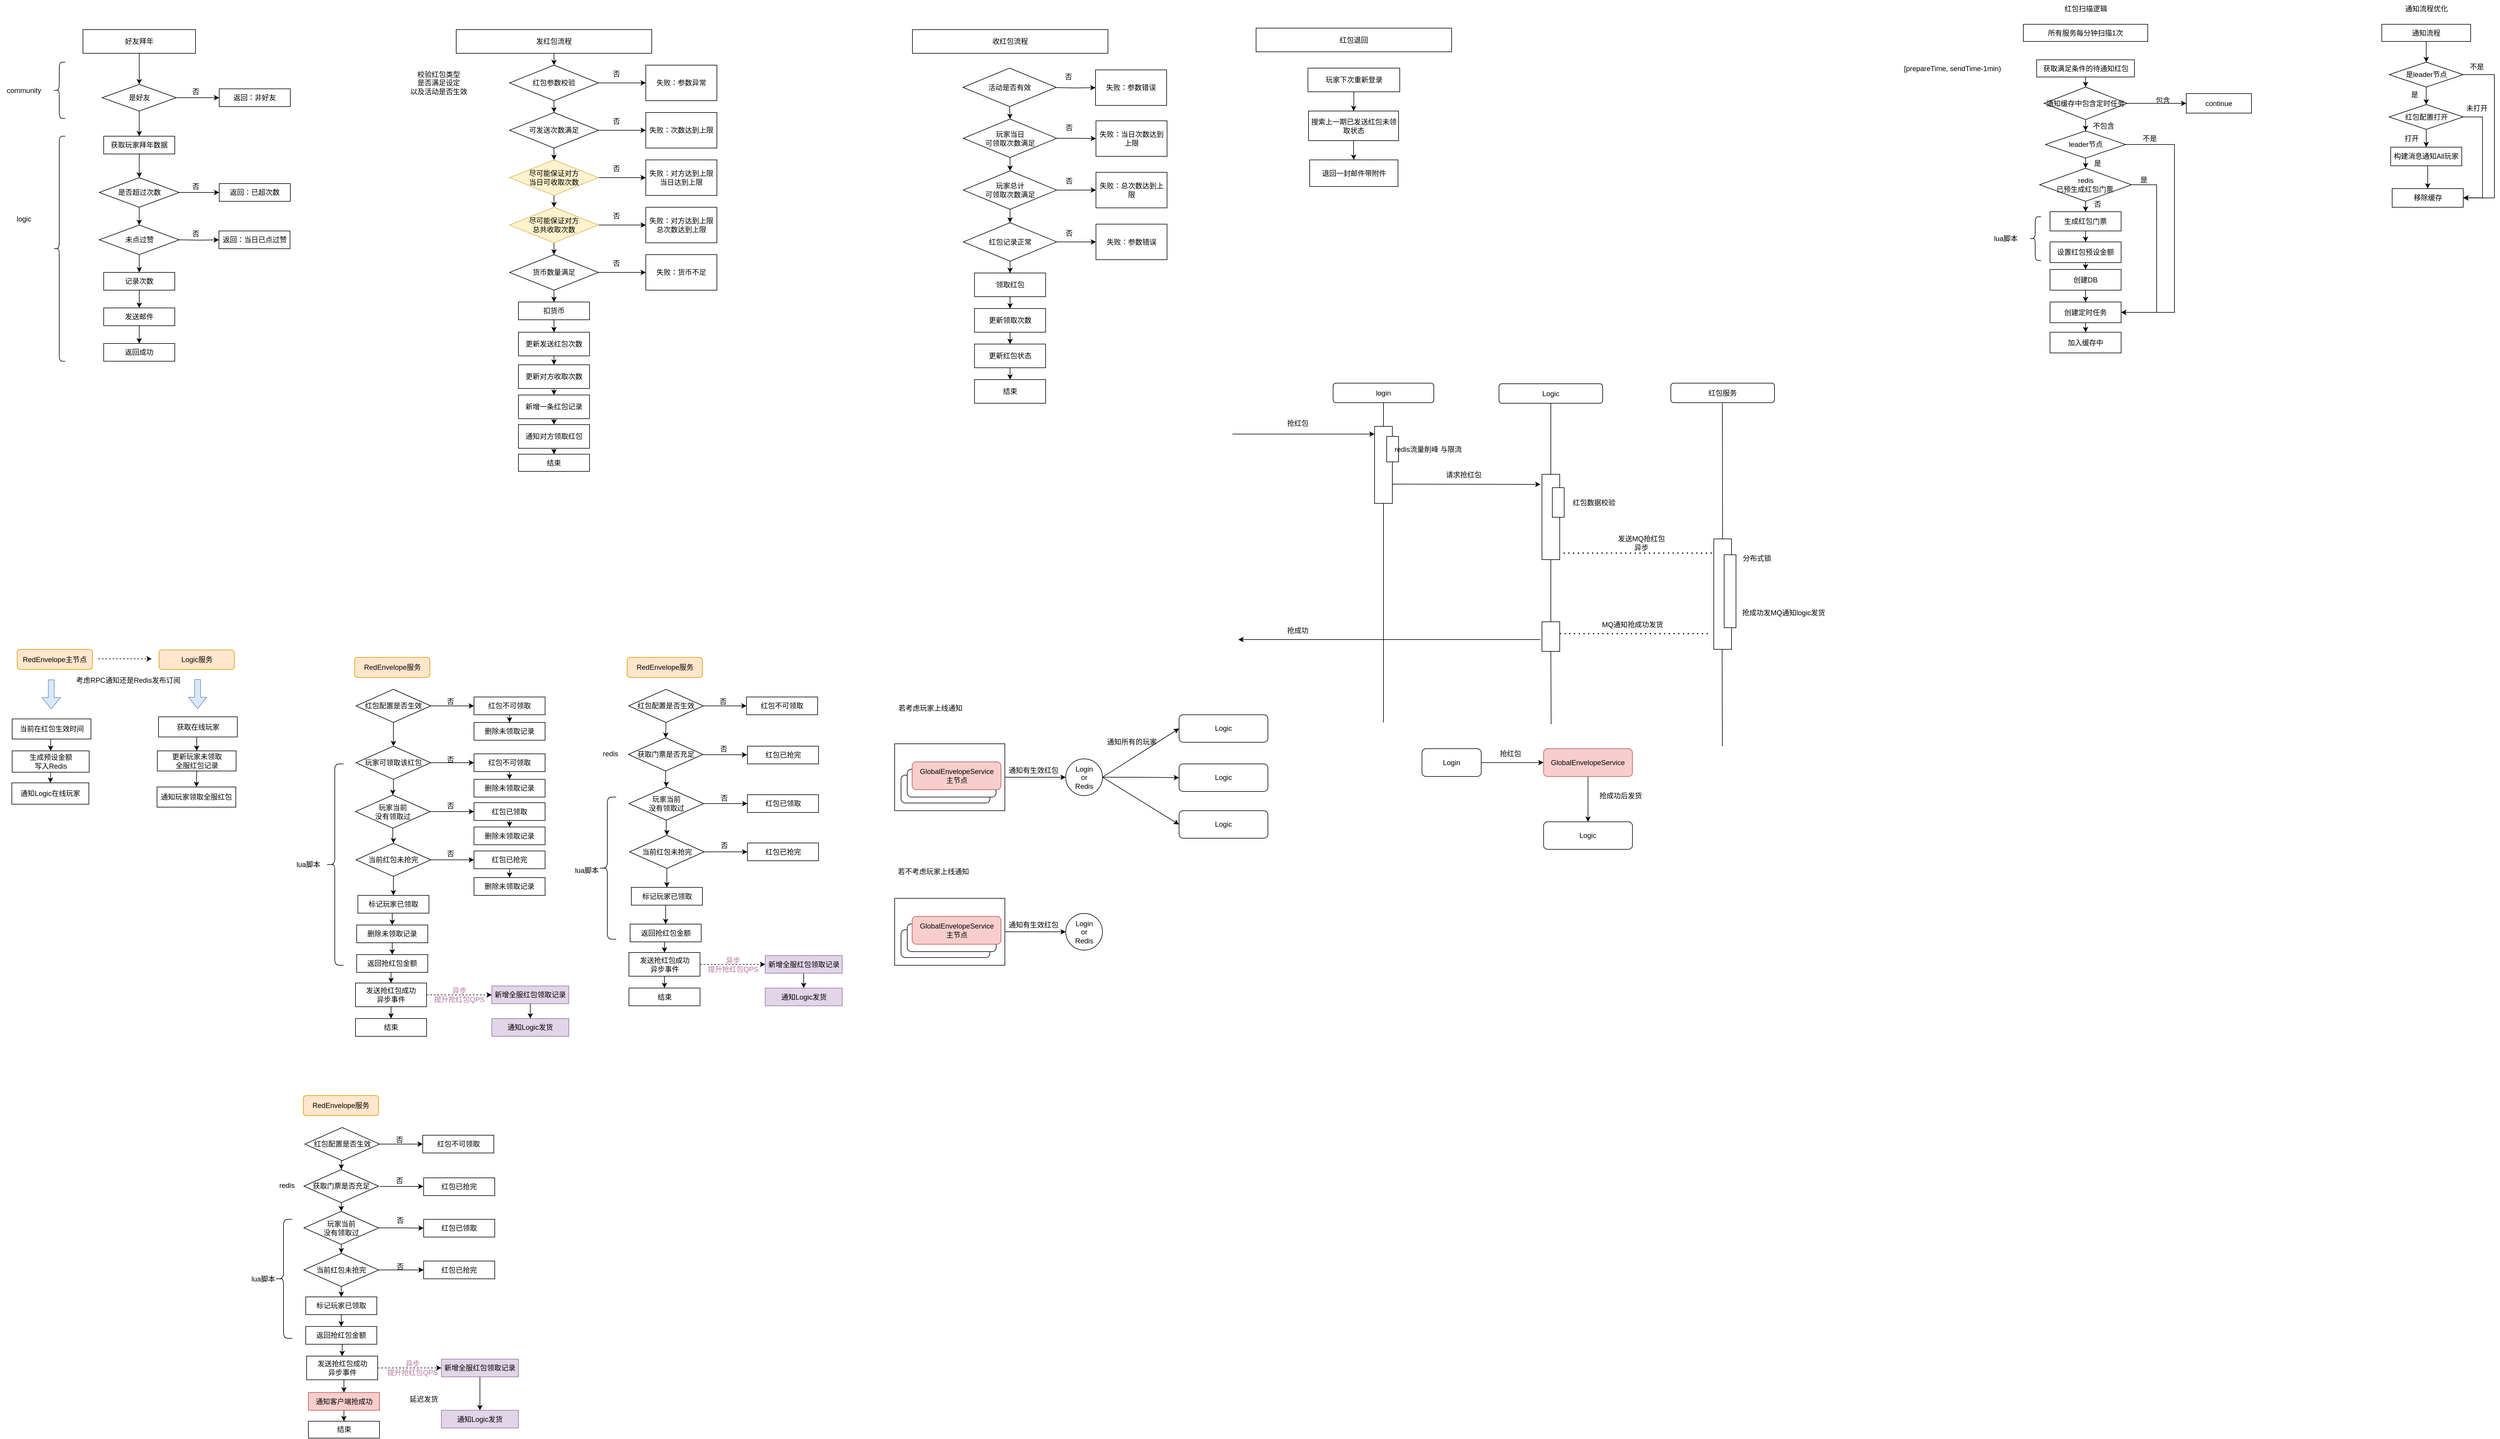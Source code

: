 <mxfile version="24.0.7" type="github">
  <diagram name="第 1 页" id="k30AQ0_j8heJgkMwq7Cr">
    <mxGraphModel dx="1195" dy="622" grid="1" gridSize="10" guides="1" tooltips="1" connect="1" arrows="1" fold="1" page="1" pageScale="1" pageWidth="4681" pageHeight="3300" math="0" shadow="0">
      <root>
        <mxCell id="0" />
        <mxCell id="1" parent="0" />
        <mxCell id="hCHVj-DYUr4DhaBlKn4_-14" style="edgeStyle=orthogonalEdgeStyle;rounded=0;orthogonalLoop=1;jettySize=auto;html=1;exitX=0.5;exitY=1;exitDx=0;exitDy=0;entryX=0.5;entryY=0;entryDx=0;entryDy=0;" parent="1" source="hCHVj-DYUr4DhaBlKn4_-1" target="hCHVj-DYUr4DhaBlKn4_-4" edge="1">
          <mxGeometry relative="1" as="geometry" />
        </mxCell>
        <mxCell id="hCHVj-DYUr4DhaBlKn4_-1" value="好友拜年" style="rounded=0;whiteSpace=wrap;html=1;" parent="1" vertex="1">
          <mxGeometry x="220" y="90" width="190" height="40" as="geometry" />
        </mxCell>
        <mxCell id="hCHVj-DYUr4DhaBlKn4_-15" style="edgeStyle=orthogonalEdgeStyle;rounded=0;orthogonalLoop=1;jettySize=auto;html=1;" parent="1" source="hCHVj-DYUr4DhaBlKn4_-4" target="hCHVj-DYUr4DhaBlKn4_-5" edge="1">
          <mxGeometry relative="1" as="geometry" />
        </mxCell>
        <mxCell id="hCHVj-DYUr4DhaBlKn4_-17" style="edgeStyle=orthogonalEdgeStyle;rounded=0;orthogonalLoop=1;jettySize=auto;html=1;exitX=0.5;exitY=1;exitDx=0;exitDy=0;" parent="1" source="hCHVj-DYUr4DhaBlKn4_-4" target="hCHVj-DYUr4DhaBlKn4_-7" edge="1">
          <mxGeometry relative="1" as="geometry" />
        </mxCell>
        <mxCell id="hCHVj-DYUr4DhaBlKn4_-4" value="是好友" style="rhombus;whiteSpace=wrap;html=1;" parent="1" vertex="1">
          <mxGeometry x="252.5" y="182.5" width="125" height="45" as="geometry" />
        </mxCell>
        <mxCell id="hCHVj-DYUr4DhaBlKn4_-5" value="返回：非好友" style="rounded=0;whiteSpace=wrap;html=1;" parent="1" vertex="1">
          <mxGeometry x="450" y="190" width="120" height="30" as="geometry" />
        </mxCell>
        <mxCell id="hCHVj-DYUr4DhaBlKn4_-18" style="edgeStyle=orthogonalEdgeStyle;rounded=0;orthogonalLoop=1;jettySize=auto;html=1;exitX=0.5;exitY=1;exitDx=0;exitDy=0;entryX=0.5;entryY=0;entryDx=0;entryDy=0;" parent="1" source="hCHVj-DYUr4DhaBlKn4_-7" target="hCHVj-DYUr4DhaBlKn4_-8" edge="1">
          <mxGeometry relative="1" as="geometry" />
        </mxCell>
        <mxCell id="hCHVj-DYUr4DhaBlKn4_-7" value="获取玩家拜年数据" style="rounded=0;whiteSpace=wrap;html=1;" parent="1" vertex="1">
          <mxGeometry x="255" y="270" width="120" height="30" as="geometry" />
        </mxCell>
        <mxCell id="hCHVj-DYUr4DhaBlKn4_-19" style="edgeStyle=orthogonalEdgeStyle;rounded=0;orthogonalLoop=1;jettySize=auto;html=1;exitX=0.5;exitY=1;exitDx=0;exitDy=0;entryX=0.5;entryY=0;entryDx=0;entryDy=0;" parent="1" target="hCHVj-DYUr4DhaBlKn4_-11" edge="1">
          <mxGeometry relative="1" as="geometry">
            <mxPoint x="315" y="470" as="sourcePoint" />
          </mxGeometry>
        </mxCell>
        <mxCell id="hCHVj-DYUr4DhaBlKn4_-22" style="edgeStyle=orthogonalEdgeStyle;rounded=0;orthogonalLoop=1;jettySize=auto;html=1;exitX=1;exitY=0.5;exitDx=0;exitDy=0;" parent="1" source="hCHVj-DYUr4DhaBlKn4_-8" target="hCHVj-DYUr4DhaBlKn4_-9" edge="1">
          <mxGeometry relative="1" as="geometry" />
        </mxCell>
        <mxCell id="hCHVj-DYUr4DhaBlKn4_-32" style="edgeStyle=orthogonalEdgeStyle;rounded=0;orthogonalLoop=1;jettySize=auto;html=1;exitX=0.5;exitY=1;exitDx=0;exitDy=0;" parent="1" source="hCHVj-DYUr4DhaBlKn4_-8" target="hCHVj-DYUr4DhaBlKn4_-28" edge="1">
          <mxGeometry relative="1" as="geometry" />
        </mxCell>
        <mxCell id="hCHVj-DYUr4DhaBlKn4_-8" value="是否超过次数" style="rhombus;whiteSpace=wrap;html=1;" parent="1" vertex="1">
          <mxGeometry x="247.5" y="340" width="135" height="50" as="geometry" />
        </mxCell>
        <mxCell id="hCHVj-DYUr4DhaBlKn4_-9" value="返回：已超次数" style="rounded=0;whiteSpace=wrap;html=1;" parent="1" vertex="1">
          <mxGeometry x="450" y="350" width="120" height="30" as="geometry" />
        </mxCell>
        <mxCell id="hCHVj-DYUr4DhaBlKn4_-20" style="edgeStyle=orthogonalEdgeStyle;rounded=0;orthogonalLoop=1;jettySize=auto;html=1;exitX=0.5;exitY=1;exitDx=0;exitDy=0;" parent="1" source="hCHVj-DYUr4DhaBlKn4_-11" target="hCHVj-DYUr4DhaBlKn4_-12" edge="1">
          <mxGeometry relative="1" as="geometry" />
        </mxCell>
        <mxCell id="hCHVj-DYUr4DhaBlKn4_-11" value="记录次数" style="rounded=0;whiteSpace=wrap;html=1;" parent="1" vertex="1">
          <mxGeometry x="255" y="500" width="120" height="30" as="geometry" />
        </mxCell>
        <mxCell id="hCHVj-DYUr4DhaBlKn4_-21" style="edgeStyle=orthogonalEdgeStyle;rounded=0;orthogonalLoop=1;jettySize=auto;html=1;exitX=0.5;exitY=1;exitDx=0;exitDy=0;entryX=0.5;entryY=0;entryDx=0;entryDy=0;" parent="1" source="hCHVj-DYUr4DhaBlKn4_-12" target="hCHVj-DYUr4DhaBlKn4_-13" edge="1">
          <mxGeometry relative="1" as="geometry" />
        </mxCell>
        <mxCell id="hCHVj-DYUr4DhaBlKn4_-12" value="发送邮件" style="rounded=0;whiteSpace=wrap;html=1;" parent="1" vertex="1">
          <mxGeometry x="255" y="560" width="120" height="30" as="geometry" />
        </mxCell>
        <mxCell id="hCHVj-DYUr4DhaBlKn4_-13" value="返回成功" style="rounded=0;whiteSpace=wrap;html=1;" parent="1" vertex="1">
          <mxGeometry x="255" y="620" width="120" height="30" as="geometry" />
        </mxCell>
        <mxCell id="hCHVj-DYUr4DhaBlKn4_-16" value="否" style="text;html=1;align=center;verticalAlign=middle;resizable=0;points=[];autosize=1;strokeColor=none;fillColor=none;" parent="1" vertex="1">
          <mxGeometry x="390" y="180" width="40" height="30" as="geometry" />
        </mxCell>
        <mxCell id="hCHVj-DYUr4DhaBlKn4_-23" value="否" style="text;html=1;align=center;verticalAlign=middle;resizable=0;points=[];autosize=1;strokeColor=none;fillColor=none;" parent="1" vertex="1">
          <mxGeometry x="390" y="340" width="40" height="30" as="geometry" />
        </mxCell>
        <mxCell id="hCHVj-DYUr4DhaBlKn4_-24" value="" style="shape=curlyBracket;whiteSpace=wrap;html=1;rounded=1;labelPosition=left;verticalLabelPosition=middle;align=right;verticalAlign=middle;" parent="1" vertex="1">
          <mxGeometry x="170" y="145" width="20" height="95" as="geometry" />
        </mxCell>
        <mxCell id="hCHVj-DYUr4DhaBlKn4_-25" value="community" style="text;html=1;align=center;verticalAlign=middle;resizable=0;points=[];autosize=1;strokeColor=none;fillColor=none;" parent="1" vertex="1">
          <mxGeometry x="80" y="177.5" width="80" height="30" as="geometry" />
        </mxCell>
        <mxCell id="hCHVj-DYUr4DhaBlKn4_-26" value="" style="shape=curlyBracket;whiteSpace=wrap;html=1;rounded=1;labelPosition=left;verticalLabelPosition=middle;align=right;verticalAlign=middle;" parent="1" vertex="1">
          <mxGeometry x="170" y="270" width="20" height="380" as="geometry" />
        </mxCell>
        <mxCell id="hCHVj-DYUr4DhaBlKn4_-27" value="logic" style="text;html=1;align=center;verticalAlign=middle;resizable=0;points=[];autosize=1;strokeColor=none;fillColor=none;" parent="1" vertex="1">
          <mxGeometry x="95" y="395" width="50" height="30" as="geometry" />
        </mxCell>
        <mxCell id="hCHVj-DYUr4DhaBlKn4_-28" value="未点过赞" style="rhombus;whiteSpace=wrap;html=1;" parent="1" vertex="1">
          <mxGeometry x="247.5" y="420" width="135" height="50" as="geometry" />
        </mxCell>
        <mxCell id="hCHVj-DYUr4DhaBlKn4_-29" style="edgeStyle=orthogonalEdgeStyle;rounded=0;orthogonalLoop=1;jettySize=auto;html=1;exitX=1;exitY=0.5;exitDx=0;exitDy=0;" parent="1" target="hCHVj-DYUr4DhaBlKn4_-30" edge="1">
          <mxGeometry relative="1" as="geometry">
            <mxPoint x="382.5" y="445" as="sourcePoint" />
          </mxGeometry>
        </mxCell>
        <mxCell id="hCHVj-DYUr4DhaBlKn4_-30" value="返回：当日已点过赞" style="rounded=0;whiteSpace=wrap;html=1;" parent="1" vertex="1">
          <mxGeometry x="449.5" y="430" width="120" height="30" as="geometry" />
        </mxCell>
        <mxCell id="hCHVj-DYUr4DhaBlKn4_-31" value="否" style="text;html=1;align=center;verticalAlign=middle;resizable=0;points=[];autosize=1;strokeColor=none;fillColor=none;" parent="1" vertex="1">
          <mxGeometry x="389.5" y="420" width="40" height="30" as="geometry" />
        </mxCell>
        <mxCell id="Fgh959vgi-olLZx6snVr-22" style="edgeStyle=orthogonalEdgeStyle;rounded=0;orthogonalLoop=1;jettySize=auto;html=1;exitX=0.5;exitY=1;exitDx=0;exitDy=0;entryX=0.5;entryY=0;entryDx=0;entryDy=0;" parent="1" source="Fgh959vgi-olLZx6snVr-1" target="Fgh959vgi-olLZx6snVr-3" edge="1">
          <mxGeometry relative="1" as="geometry" />
        </mxCell>
        <mxCell id="Fgh959vgi-olLZx6snVr-1" value="发红包流程" style="rounded=0;whiteSpace=wrap;html=1;" parent="1" vertex="1">
          <mxGeometry x="850" y="90" width="330" height="40" as="geometry" />
        </mxCell>
        <mxCell id="Fgh959vgi-olLZx6snVr-23" style="edgeStyle=orthogonalEdgeStyle;rounded=0;orthogonalLoop=1;jettySize=auto;html=1;exitX=0.5;exitY=1;exitDx=0;exitDy=0;" parent="1" source="Fgh959vgi-olLZx6snVr-3" target="Fgh959vgi-olLZx6snVr-5" edge="1">
          <mxGeometry relative="1" as="geometry" />
        </mxCell>
        <mxCell id="Fgh959vgi-olLZx6snVr-33" style="edgeStyle=orthogonalEdgeStyle;rounded=0;orthogonalLoop=1;jettySize=auto;html=1;exitX=1;exitY=0.5;exitDx=0;exitDy=0;" parent="1" source="Fgh959vgi-olLZx6snVr-3" target="Fgh959vgi-olLZx6snVr-6" edge="1">
          <mxGeometry relative="1" as="geometry" />
        </mxCell>
        <mxCell id="Fgh959vgi-olLZx6snVr-3" value="红包参数校验" style="rhombus;whiteSpace=wrap;html=1;" parent="1" vertex="1">
          <mxGeometry x="940" y="150" width="150" height="60" as="geometry" />
        </mxCell>
        <mxCell id="Fgh959vgi-olLZx6snVr-4" value="校验红包类型&lt;br&gt;是否满足设定&lt;br&gt;以及活动是否生效" style="text;html=1;align=center;verticalAlign=middle;resizable=0;points=[];autosize=1;strokeColor=none;fillColor=none;" parent="1" vertex="1">
          <mxGeometry x="760" y="150" width="120" height="60" as="geometry" />
        </mxCell>
        <mxCell id="Fgh959vgi-olLZx6snVr-24" style="edgeStyle=orthogonalEdgeStyle;rounded=0;orthogonalLoop=1;jettySize=auto;html=1;exitX=0.5;exitY=1;exitDx=0;exitDy=0;" parent="1" source="Fgh959vgi-olLZx6snVr-5" target="Fgh959vgi-olLZx6snVr-8" edge="1">
          <mxGeometry relative="1" as="geometry" />
        </mxCell>
        <mxCell id="Fgh959vgi-olLZx6snVr-34" style="edgeStyle=orthogonalEdgeStyle;rounded=0;orthogonalLoop=1;jettySize=auto;html=1;exitX=1;exitY=0.5;exitDx=0;exitDy=0;" parent="1" source="Fgh959vgi-olLZx6snVr-5" target="Fgh959vgi-olLZx6snVr-7" edge="1">
          <mxGeometry relative="1" as="geometry" />
        </mxCell>
        <mxCell id="Fgh959vgi-olLZx6snVr-5" value="可发送次数满足" style="rhombus;whiteSpace=wrap;html=1;" parent="1" vertex="1">
          <mxGeometry x="940" y="230" width="150" height="60" as="geometry" />
        </mxCell>
        <mxCell id="Fgh959vgi-olLZx6snVr-6" value="失败：参数异常" style="rounded=0;whiteSpace=wrap;html=1;" parent="1" vertex="1">
          <mxGeometry x="1170" y="150" width="120" height="60" as="geometry" />
        </mxCell>
        <mxCell id="Fgh959vgi-olLZx6snVr-7" value="失败：次数达到上限" style="rounded=0;whiteSpace=wrap;html=1;" parent="1" vertex="1">
          <mxGeometry x="1170" y="230" width="120" height="60" as="geometry" />
        </mxCell>
        <mxCell id="Fgh959vgi-olLZx6snVr-25" style="edgeStyle=orthogonalEdgeStyle;rounded=0;orthogonalLoop=1;jettySize=auto;html=1;exitX=0.5;exitY=1;exitDx=0;exitDy=0;" parent="1" source="Fgh959vgi-olLZx6snVr-8" target="Fgh959vgi-olLZx6snVr-10" edge="1">
          <mxGeometry relative="1" as="geometry" />
        </mxCell>
        <mxCell id="Fgh959vgi-olLZx6snVr-35" style="edgeStyle=orthogonalEdgeStyle;rounded=0;orthogonalLoop=1;jettySize=auto;html=1;exitX=1;exitY=0.5;exitDx=0;exitDy=0;" parent="1" source="Fgh959vgi-olLZx6snVr-8" target="Fgh959vgi-olLZx6snVr-9" edge="1">
          <mxGeometry relative="1" as="geometry" />
        </mxCell>
        <mxCell id="Fgh959vgi-olLZx6snVr-8" value="尽可能保证对方&lt;br&gt;当日可收取次数" style="rhombus;whiteSpace=wrap;html=1;fillColor=#fff2cc;strokeColor=#d6b656;" parent="1" vertex="1">
          <mxGeometry x="940" y="310" width="150" height="60" as="geometry" />
        </mxCell>
        <mxCell id="Fgh959vgi-olLZx6snVr-9" value="失败：对方达到上限&lt;br&gt;当日达到上限" style="rounded=0;whiteSpace=wrap;html=1;" parent="1" vertex="1">
          <mxGeometry x="1170" y="310" width="120" height="60" as="geometry" />
        </mxCell>
        <mxCell id="Fgh959vgi-olLZx6snVr-26" style="edgeStyle=orthogonalEdgeStyle;rounded=0;orthogonalLoop=1;jettySize=auto;html=1;exitX=0.5;exitY=1;exitDx=0;exitDy=0;" parent="1" source="Fgh959vgi-olLZx6snVr-10" target="Fgh959vgi-olLZx6snVr-14" edge="1">
          <mxGeometry relative="1" as="geometry" />
        </mxCell>
        <mxCell id="Fgh959vgi-olLZx6snVr-36" style="edgeStyle=orthogonalEdgeStyle;rounded=0;orthogonalLoop=1;jettySize=auto;html=1;exitX=1;exitY=0.5;exitDx=0;exitDy=0;" parent="1" source="Fgh959vgi-olLZx6snVr-10" target="Fgh959vgi-olLZx6snVr-11" edge="1">
          <mxGeometry relative="1" as="geometry" />
        </mxCell>
        <mxCell id="Fgh959vgi-olLZx6snVr-10" value="尽可能保证对方&lt;br&gt;总共收取次数" style="rhombus;whiteSpace=wrap;html=1;fillColor=#fff2cc;strokeColor=#d6b656;" parent="1" vertex="1">
          <mxGeometry x="940" y="390" width="150" height="60" as="geometry" />
        </mxCell>
        <mxCell id="Fgh959vgi-olLZx6snVr-11" value="失败：对方达到上限&lt;br&gt;总次数达到上限" style="rounded=0;whiteSpace=wrap;html=1;" parent="1" vertex="1">
          <mxGeometry x="1170" y="390" width="120" height="60" as="geometry" />
        </mxCell>
        <mxCell id="Fgh959vgi-olLZx6snVr-27" style="edgeStyle=orthogonalEdgeStyle;rounded=0;orthogonalLoop=1;jettySize=auto;html=1;exitX=0.5;exitY=1;exitDx=0;exitDy=0;" parent="1" source="Fgh959vgi-olLZx6snVr-14" target="Fgh959vgi-olLZx6snVr-16" edge="1">
          <mxGeometry relative="1" as="geometry" />
        </mxCell>
        <mxCell id="Fgh959vgi-olLZx6snVr-37" style="edgeStyle=orthogonalEdgeStyle;rounded=0;orthogonalLoop=1;jettySize=auto;html=1;exitX=1;exitY=0.5;exitDx=0;exitDy=0;" parent="1" source="Fgh959vgi-olLZx6snVr-14" target="Fgh959vgi-olLZx6snVr-15" edge="1">
          <mxGeometry relative="1" as="geometry" />
        </mxCell>
        <mxCell id="Fgh959vgi-olLZx6snVr-14" value="货币数量满足" style="rhombus;whiteSpace=wrap;html=1;" parent="1" vertex="1">
          <mxGeometry x="940" y="470" width="150" height="60" as="geometry" />
        </mxCell>
        <mxCell id="Fgh959vgi-olLZx6snVr-15" value="失败：货币不足" style="rounded=0;whiteSpace=wrap;html=1;" parent="1" vertex="1">
          <mxGeometry x="1170" y="470" width="120" height="60" as="geometry" />
        </mxCell>
        <mxCell id="Fgh959vgi-olLZx6snVr-28" style="edgeStyle=orthogonalEdgeStyle;rounded=0;orthogonalLoop=1;jettySize=auto;html=1;exitX=0.5;exitY=1;exitDx=0;exitDy=0;" parent="1" source="Fgh959vgi-olLZx6snVr-16" target="Fgh959vgi-olLZx6snVr-17" edge="1">
          <mxGeometry relative="1" as="geometry" />
        </mxCell>
        <mxCell id="Fgh959vgi-olLZx6snVr-16" value="扣货币" style="rounded=0;whiteSpace=wrap;html=1;" parent="1" vertex="1">
          <mxGeometry x="955" y="550" width="120" height="30" as="geometry" />
        </mxCell>
        <mxCell id="Fgh959vgi-olLZx6snVr-29" style="edgeStyle=orthogonalEdgeStyle;rounded=0;orthogonalLoop=1;jettySize=auto;html=1;exitX=0.5;exitY=1;exitDx=0;exitDy=0;" parent="1" source="Fgh959vgi-olLZx6snVr-17" target="Fgh959vgi-olLZx6snVr-18" edge="1">
          <mxGeometry relative="1" as="geometry" />
        </mxCell>
        <mxCell id="Fgh959vgi-olLZx6snVr-17" value="更新发送红包次数" style="rounded=0;whiteSpace=wrap;html=1;" parent="1" vertex="1">
          <mxGeometry x="955" y="601" width="120" height="40" as="geometry" />
        </mxCell>
        <mxCell id="Fgh959vgi-olLZx6snVr-30" style="edgeStyle=orthogonalEdgeStyle;rounded=0;orthogonalLoop=1;jettySize=auto;html=1;exitX=0.5;exitY=1;exitDx=0;exitDy=0;" parent="1" source="Fgh959vgi-olLZx6snVr-18" target="Fgh959vgi-olLZx6snVr-19" edge="1">
          <mxGeometry relative="1" as="geometry" />
        </mxCell>
        <mxCell id="Fgh959vgi-olLZx6snVr-18" value="更新对方收取次数" style="rounded=0;whiteSpace=wrap;html=1;" parent="1" vertex="1">
          <mxGeometry x="955" y="656" width="120" height="40" as="geometry" />
        </mxCell>
        <mxCell id="Fgh959vgi-olLZx6snVr-31" style="edgeStyle=orthogonalEdgeStyle;rounded=0;orthogonalLoop=1;jettySize=auto;html=1;exitX=0.5;exitY=1;exitDx=0;exitDy=0;entryX=0.5;entryY=0;entryDx=0;entryDy=0;" parent="1" source="Fgh959vgi-olLZx6snVr-19" target="Fgh959vgi-olLZx6snVr-20" edge="1">
          <mxGeometry relative="1" as="geometry" />
        </mxCell>
        <mxCell id="Fgh959vgi-olLZx6snVr-19" value="新增一条红包记录" style="rounded=0;whiteSpace=wrap;html=1;" parent="1" vertex="1">
          <mxGeometry x="955" y="707" width="120" height="40" as="geometry" />
        </mxCell>
        <mxCell id="Fgh959vgi-olLZx6snVr-32" style="edgeStyle=orthogonalEdgeStyle;rounded=0;orthogonalLoop=1;jettySize=auto;html=1;exitX=0.5;exitY=1;exitDx=0;exitDy=0;" parent="1" source="Fgh959vgi-olLZx6snVr-20" target="Fgh959vgi-olLZx6snVr-21" edge="1">
          <mxGeometry relative="1" as="geometry" />
        </mxCell>
        <mxCell id="Fgh959vgi-olLZx6snVr-20" value="通知对方领取红包" style="rounded=0;whiteSpace=wrap;html=1;" parent="1" vertex="1">
          <mxGeometry x="955" y="757" width="120" height="40" as="geometry" />
        </mxCell>
        <mxCell id="Fgh959vgi-olLZx6snVr-21" value="结束" style="rounded=0;whiteSpace=wrap;html=1;" parent="1" vertex="1">
          <mxGeometry x="955" y="807" width="120" height="29" as="geometry" />
        </mxCell>
        <mxCell id="Fgh959vgi-olLZx6snVr-71" value="收红包流程" style="rounded=0;whiteSpace=wrap;html=1;" parent="1" vertex="1">
          <mxGeometry x="1620" y="90" width="330" height="40" as="geometry" />
        </mxCell>
        <mxCell id="Fgh959vgi-olLZx6snVr-85" style="edgeStyle=orthogonalEdgeStyle;rounded=0;orthogonalLoop=1;jettySize=auto;html=1;exitX=0.5;exitY=1;exitDx=0;exitDy=0;entryX=0.5;entryY=0;entryDx=0;entryDy=0;" parent="1" source="Fgh959vgi-olLZx6snVr-73" target="Fgh959vgi-olLZx6snVr-75" edge="1">
          <mxGeometry relative="1" as="geometry" />
        </mxCell>
        <mxCell id="Fgh959vgi-olLZx6snVr-99" style="edgeStyle=orthogonalEdgeStyle;rounded=0;orthogonalLoop=1;jettySize=auto;html=1;exitX=1;exitY=0.5;exitDx=0;exitDy=0;" parent="1" source="Fgh959vgi-olLZx6snVr-73" target="Fgh959vgi-olLZx6snVr-74" edge="1">
          <mxGeometry relative="1" as="geometry" />
        </mxCell>
        <mxCell id="Fgh959vgi-olLZx6snVr-73" value="玩家当日&lt;br&gt;可领取次数满足" style="rhombus;whiteSpace=wrap;html=1;" parent="1" vertex="1">
          <mxGeometry x="1706" y="241" width="157.5" height="65" as="geometry" />
        </mxCell>
        <mxCell id="Fgh959vgi-olLZx6snVr-74" value="失败：当日次数达到上限" style="rounded=0;whiteSpace=wrap;html=1;" parent="1" vertex="1">
          <mxGeometry x="1929.75" y="244" width="120" height="60" as="geometry" />
        </mxCell>
        <mxCell id="Fgh959vgi-olLZx6snVr-86" style="edgeStyle=orthogonalEdgeStyle;rounded=0;orthogonalLoop=1;jettySize=auto;html=1;exitX=0.5;exitY=1;exitDx=0;exitDy=0;entryX=0.5;entryY=0;entryDx=0;entryDy=0;" parent="1" source="Fgh959vgi-olLZx6snVr-75" target="Fgh959vgi-olLZx6snVr-77" edge="1">
          <mxGeometry relative="1" as="geometry" />
        </mxCell>
        <mxCell id="Fgh959vgi-olLZx6snVr-100" style="edgeStyle=orthogonalEdgeStyle;rounded=0;orthogonalLoop=1;jettySize=auto;html=1;exitX=1;exitY=0.5;exitDx=0;exitDy=0;" parent="1" source="Fgh959vgi-olLZx6snVr-75" target="Fgh959vgi-olLZx6snVr-76" edge="1">
          <mxGeometry relative="1" as="geometry" />
        </mxCell>
        <mxCell id="Fgh959vgi-olLZx6snVr-75" value="玩家总计&lt;br&gt;可领取次数满足" style="rhombus;whiteSpace=wrap;html=1;" parent="1" vertex="1">
          <mxGeometry x="1706" y="328.5" width="157.5" height="65" as="geometry" />
        </mxCell>
        <mxCell id="Fgh959vgi-olLZx6snVr-76" value="失败：总次数达到上限" style="rounded=0;whiteSpace=wrap;html=1;" parent="1" vertex="1">
          <mxGeometry x="1929.75" y="331" width="120" height="60" as="geometry" />
        </mxCell>
        <mxCell id="Fgh959vgi-olLZx6snVr-87" style="edgeStyle=orthogonalEdgeStyle;rounded=0;orthogonalLoop=1;jettySize=auto;html=1;exitX=0.5;exitY=1;exitDx=0;exitDy=0;" parent="1" source="Fgh959vgi-olLZx6snVr-77" target="Fgh959vgi-olLZx6snVr-80" edge="1">
          <mxGeometry relative="1" as="geometry" />
        </mxCell>
        <mxCell id="Fgh959vgi-olLZx6snVr-102" style="edgeStyle=orthogonalEdgeStyle;rounded=0;orthogonalLoop=1;jettySize=auto;html=1;exitX=1;exitY=0.5;exitDx=0;exitDy=0;" parent="1" source="Fgh959vgi-olLZx6snVr-77" target="Fgh959vgi-olLZx6snVr-78" edge="1">
          <mxGeometry relative="1" as="geometry" />
        </mxCell>
        <mxCell id="Fgh959vgi-olLZx6snVr-77" value="红包记录正常" style="rhombus;whiteSpace=wrap;html=1;" parent="1" vertex="1">
          <mxGeometry x="1706" y="416" width="157.5" height="65" as="geometry" />
        </mxCell>
        <mxCell id="Fgh959vgi-olLZx6snVr-78" value="失败：参数错误" style="rounded=0;whiteSpace=wrap;html=1;" parent="1" vertex="1">
          <mxGeometry x="1929.75" y="418.5" width="120" height="60" as="geometry" />
        </mxCell>
        <mxCell id="Fgh959vgi-olLZx6snVr-88" style="edgeStyle=orthogonalEdgeStyle;rounded=0;orthogonalLoop=1;jettySize=auto;html=1;exitX=0.5;exitY=1;exitDx=0;exitDy=0;" parent="1" source="Fgh959vgi-olLZx6snVr-80" target="Fgh959vgi-olLZx6snVr-81" edge="1">
          <mxGeometry relative="1" as="geometry" />
        </mxCell>
        <mxCell id="Fgh959vgi-olLZx6snVr-80" value="领取红包" style="rounded=0;whiteSpace=wrap;html=1;" parent="1" vertex="1">
          <mxGeometry x="1724.75" y="501" width="120" height="40" as="geometry" />
        </mxCell>
        <mxCell id="Fgh959vgi-olLZx6snVr-89" style="edgeStyle=orthogonalEdgeStyle;rounded=0;orthogonalLoop=1;jettySize=auto;html=1;exitX=0.5;exitY=1;exitDx=0;exitDy=0;" parent="1" source="Fgh959vgi-olLZx6snVr-81" target="Fgh959vgi-olLZx6snVr-82" edge="1">
          <mxGeometry relative="1" as="geometry" />
        </mxCell>
        <mxCell id="Fgh959vgi-olLZx6snVr-81" value="更新领取次数" style="rounded=0;whiteSpace=wrap;html=1;" parent="1" vertex="1">
          <mxGeometry x="1724.75" y="561" width="120" height="40" as="geometry" />
        </mxCell>
        <mxCell id="Fgh959vgi-olLZx6snVr-90" style="edgeStyle=orthogonalEdgeStyle;rounded=0;orthogonalLoop=1;jettySize=auto;html=1;exitX=0.5;exitY=1;exitDx=0;exitDy=0;entryX=0.5;entryY=0;entryDx=0;entryDy=0;" parent="1" source="Fgh959vgi-olLZx6snVr-82" target="Fgh959vgi-olLZx6snVr-83" edge="1">
          <mxGeometry relative="1" as="geometry" />
        </mxCell>
        <mxCell id="Fgh959vgi-olLZx6snVr-82" value="更新红包状态" style="rounded=0;whiteSpace=wrap;html=1;" parent="1" vertex="1">
          <mxGeometry x="1724.75" y="621" width="120" height="40" as="geometry" />
        </mxCell>
        <mxCell id="Fgh959vgi-olLZx6snVr-83" value="结束" style="rounded=0;whiteSpace=wrap;html=1;" parent="1" vertex="1">
          <mxGeometry x="1724.75" y="681" width="120" height="40" as="geometry" />
        </mxCell>
        <mxCell id="Fgh959vgi-olLZx6snVr-91" value="否" style="text;html=1;align=center;verticalAlign=middle;resizable=0;points=[];autosize=1;strokeColor=none;fillColor=none;" parent="1" vertex="1">
          <mxGeometry x="1100" y="150" width="40" height="30" as="geometry" />
        </mxCell>
        <mxCell id="Fgh959vgi-olLZx6snVr-94" value="否" style="text;html=1;align=center;verticalAlign=middle;resizable=0;points=[];autosize=1;strokeColor=none;fillColor=none;" parent="1" vertex="1">
          <mxGeometry x="1100" y="230" width="40" height="30" as="geometry" />
        </mxCell>
        <mxCell id="Fgh959vgi-olLZx6snVr-95" value="否" style="text;html=1;align=center;verticalAlign=middle;resizable=0;points=[];autosize=1;strokeColor=none;fillColor=none;" parent="1" vertex="1">
          <mxGeometry x="1100" y="310" width="40" height="30" as="geometry" />
        </mxCell>
        <mxCell id="Fgh959vgi-olLZx6snVr-96" value="否" style="text;html=1;align=center;verticalAlign=middle;resizable=0;points=[];autosize=1;strokeColor=none;fillColor=none;" parent="1" vertex="1">
          <mxGeometry x="1100" y="390" width="40" height="30" as="geometry" />
        </mxCell>
        <mxCell id="Fgh959vgi-olLZx6snVr-97" value="否" style="text;html=1;align=center;verticalAlign=middle;resizable=0;points=[];autosize=1;strokeColor=none;fillColor=none;" parent="1" vertex="1">
          <mxGeometry x="1100" y="470" width="40" height="30" as="geometry" />
        </mxCell>
        <mxCell id="Fgh959vgi-olLZx6snVr-98" value="否" style="text;html=1;align=center;verticalAlign=middle;resizable=0;points=[];autosize=1;strokeColor=none;fillColor=none;" parent="1" vertex="1">
          <mxGeometry x="1863.5" y="241" width="40" height="30" as="geometry" />
        </mxCell>
        <mxCell id="Fgh959vgi-olLZx6snVr-101" value="否" style="text;html=1;align=center;verticalAlign=middle;resizable=0;points=[];autosize=1;strokeColor=none;fillColor=none;" parent="1" vertex="1">
          <mxGeometry x="1863.5" y="331" width="40" height="30" as="geometry" />
        </mxCell>
        <mxCell id="Fgh959vgi-olLZx6snVr-103" value="否" style="text;html=1;align=center;verticalAlign=middle;resizable=0;points=[];autosize=1;strokeColor=none;fillColor=none;" parent="1" vertex="1">
          <mxGeometry x="1863.5" y="418.5" width="40" height="30" as="geometry" />
        </mxCell>
        <mxCell id="Fgh959vgi-olLZx6snVr-105" value="红包退回" style="rounded=0;whiteSpace=wrap;html=1;" parent="1" vertex="1">
          <mxGeometry x="2200" y="87.5" width="330" height="40" as="geometry" />
        </mxCell>
        <mxCell id="Fgh959vgi-olLZx6snVr-132" style="edgeStyle=orthogonalEdgeStyle;rounded=0;orthogonalLoop=1;jettySize=auto;html=1;exitX=0.5;exitY=1;exitDx=0;exitDy=0;" parent="1" source="Fgh959vgi-olLZx6snVr-128" target="Fgh959vgi-olLZx6snVr-130" edge="1">
          <mxGeometry relative="1" as="geometry" />
        </mxCell>
        <mxCell id="Fgh959vgi-olLZx6snVr-128" value="玩家下次重新登录" style="rounded=0;whiteSpace=wrap;html=1;" parent="1" vertex="1">
          <mxGeometry x="2287.5" y="155" width="155" height="40" as="geometry" />
        </mxCell>
        <mxCell id="Fgh959vgi-olLZx6snVr-133" style="edgeStyle=orthogonalEdgeStyle;rounded=0;orthogonalLoop=1;jettySize=auto;html=1;exitX=0.5;exitY=1;exitDx=0;exitDy=0;" parent="1" source="Fgh959vgi-olLZx6snVr-130" target="Fgh959vgi-olLZx6snVr-131" edge="1">
          <mxGeometry relative="1" as="geometry" />
        </mxCell>
        <mxCell id="Fgh959vgi-olLZx6snVr-130" value="搜索上一期已发送红包未领取状态" style="rounded=0;whiteSpace=wrap;html=1;" parent="1" vertex="1">
          <mxGeometry x="2288.5" y="227.5" width="152" height="50" as="geometry" />
        </mxCell>
        <mxCell id="Fgh959vgi-olLZx6snVr-131" value="退回一封邮件带附件" style="rounded=0;whiteSpace=wrap;html=1;" parent="1" vertex="1">
          <mxGeometry x="2290.5" y="310" width="149" height="45" as="geometry" />
        </mxCell>
        <mxCell id="Fgh959vgi-olLZx6snVr-136" style="edgeStyle=orthogonalEdgeStyle;rounded=0;orthogonalLoop=1;jettySize=auto;html=1;exitX=0.5;exitY=1;exitDx=0;exitDy=0;entryX=0.5;entryY=0;entryDx=0;entryDy=0;" parent="1" source="Fgh959vgi-olLZx6snVr-134" target="Fgh959vgi-olLZx6snVr-73" edge="1">
          <mxGeometry relative="1" as="geometry" />
        </mxCell>
        <mxCell id="Fgh959vgi-olLZx6snVr-134" value="活动是否有效" style="rhombus;whiteSpace=wrap;html=1;" parent="1" vertex="1">
          <mxGeometry x="1705.25" y="155" width="157.5" height="65" as="geometry" />
        </mxCell>
        <mxCell id="Fgh959vgi-olLZx6snVr-137" style="edgeStyle=orthogonalEdgeStyle;rounded=0;orthogonalLoop=1;jettySize=auto;html=1;exitX=1;exitY=0.5;exitDx=0;exitDy=0;" parent="1" target="Fgh959vgi-olLZx6snVr-138" edge="1">
          <mxGeometry relative="1" as="geometry">
            <mxPoint x="1863.25" y="188" as="sourcePoint" />
          </mxGeometry>
        </mxCell>
        <mxCell id="Fgh959vgi-olLZx6snVr-138" value="失败：参数错误" style="rounded=0;whiteSpace=wrap;html=1;" parent="1" vertex="1">
          <mxGeometry x="1929" y="158" width="120" height="60" as="geometry" />
        </mxCell>
        <mxCell id="Fgh959vgi-olLZx6snVr-139" value="否" style="text;html=1;align=center;verticalAlign=middle;resizable=0;points=[];autosize=1;strokeColor=none;fillColor=none;" parent="1" vertex="1">
          <mxGeometry x="1862.75" y="155" width="40" height="30" as="geometry" />
        </mxCell>
        <mxCell id="Fgh959vgi-olLZx6snVr-143" value="login" style="rounded=1;whiteSpace=wrap;html=1;" parent="1" vertex="1">
          <mxGeometry x="2330" y="687" width="170" height="33" as="geometry" />
        </mxCell>
        <mxCell id="Fgh959vgi-olLZx6snVr-144" value="" style="endArrow=none;html=1;rounded=0;" parent="1" source="Fgh959vgi-olLZx6snVr-146" target="Fgh959vgi-olLZx6snVr-143" edge="1">
          <mxGeometry width="50" height="50" relative="1" as="geometry">
            <mxPoint x="2415" y="1260" as="sourcePoint" />
            <mxPoint x="2540" y="980" as="targetPoint" />
          </mxGeometry>
        </mxCell>
        <mxCell id="Fgh959vgi-olLZx6snVr-147" value="" style="endArrow=none;html=1;rounded=0;" parent="1" target="Fgh959vgi-olLZx6snVr-146" edge="1">
          <mxGeometry width="50" height="50" relative="1" as="geometry">
            <mxPoint x="2415" y="1260" as="sourcePoint" />
            <mxPoint x="2415" y="720" as="targetPoint" />
          </mxGeometry>
        </mxCell>
        <mxCell id="Fgh959vgi-olLZx6snVr-146" value="" style="rounded=0;whiteSpace=wrap;html=1;" parent="1" vertex="1">
          <mxGeometry x="2400" y="760" width="30" height="130" as="geometry" />
        </mxCell>
        <mxCell id="Fgh959vgi-olLZx6snVr-148" value="" style="endArrow=classic;html=1;rounded=0;entryX=0;entryY=0.385;entryDx=0;entryDy=0;entryPerimeter=0;" parent="1" edge="1">
          <mxGeometry width="50" height="50" relative="1" as="geometry">
            <mxPoint x="2160" y="773" as="sourcePoint" />
            <mxPoint x="2400" y="773.05" as="targetPoint" />
          </mxGeometry>
        </mxCell>
        <mxCell id="Fgh959vgi-olLZx6snVr-149" value="抢红包" style="text;html=1;align=center;verticalAlign=middle;resizable=0;points=[];autosize=1;strokeColor=none;fillColor=none;" parent="1" vertex="1">
          <mxGeometry x="2240" y="740" width="60" height="30" as="geometry" />
        </mxCell>
        <mxCell id="Fgh959vgi-olLZx6snVr-150" value="" style="rounded=0;whiteSpace=wrap;html=1;" parent="1" vertex="1">
          <mxGeometry x="2420.5" y="777" width="20" height="43" as="geometry" />
        </mxCell>
        <mxCell id="Fgh959vgi-olLZx6snVr-152" value="redis流量削峰 与限流" style="text;html=1;align=center;verticalAlign=middle;resizable=0;points=[];autosize=1;strokeColor=none;fillColor=none;" parent="1" vertex="1">
          <mxGeometry x="2419.5" y="783.5" width="140" height="30" as="geometry" />
        </mxCell>
        <mxCell id="Fgh959vgi-olLZx6snVr-153" value="红包服务" style="rounded=1;whiteSpace=wrap;html=1;" parent="1" vertex="1">
          <mxGeometry x="2900" y="687" width="175" height="33" as="geometry" />
        </mxCell>
        <mxCell id="Fgh959vgi-olLZx6snVr-163" value="" style="endArrow=none;html=1;rounded=0;entryX=0.469;entryY=0.939;entryDx=0;entryDy=0;entryPerimeter=0;" parent="1" source="Fgh959vgi-olLZx6snVr-185" edge="1">
          <mxGeometry width="50" height="50" relative="1" as="geometry">
            <mxPoint x="2990" y="1290" as="sourcePoint" />
            <mxPoint x="2987.01" y="720.997" as="targetPoint" />
          </mxGeometry>
        </mxCell>
        <mxCell id="Fgh959vgi-olLZx6snVr-170" value="Logic" style="rounded=1;whiteSpace=wrap;html=1;" parent="1" vertex="1">
          <mxGeometry x="2610" y="688" width="175" height="33" as="geometry" />
        </mxCell>
        <mxCell id="Fgh959vgi-olLZx6snVr-171" value="" style="endArrow=none;html=1;rounded=0;entryX=0.5;entryY=1;entryDx=0;entryDy=0;" parent="1" source="Fgh959vgi-olLZx6snVr-172" target="Fgh959vgi-olLZx6snVr-170" edge="1">
          <mxGeometry width="50" height="50" relative="1" as="geometry">
            <mxPoint x="2700" y="1263" as="sourcePoint" />
            <mxPoint x="2714" y="972" as="targetPoint" />
          </mxGeometry>
        </mxCell>
        <mxCell id="Fgh959vgi-olLZx6snVr-176" value="抢成功" style="text;html=1;align=center;verticalAlign=middle;resizable=0;points=[];autosize=1;strokeColor=none;fillColor=none;" parent="1" vertex="1">
          <mxGeometry x="2240" y="1090" width="60" height="30" as="geometry" />
        </mxCell>
        <mxCell id="Fgh959vgi-olLZx6snVr-177" value="" style="endArrow=classic;html=1;rounded=0;exitX=1;exitY=0.75;exitDx=0;exitDy=0;" parent="1" source="Fgh959vgi-olLZx6snVr-146" edge="1">
          <mxGeometry width="50" height="50" relative="1" as="geometry">
            <mxPoint x="2450" y="890" as="sourcePoint" />
            <mxPoint x="2680" y="858" as="targetPoint" />
          </mxGeometry>
        </mxCell>
        <mxCell id="Fgh959vgi-olLZx6snVr-178" value="" style="endArrow=none;html=1;rounded=0;entryX=0.5;entryY=1;entryDx=0;entryDy=0;" parent="1" source="Fgh959vgi-olLZx6snVr-193" target="Fgh959vgi-olLZx6snVr-172" edge="1">
          <mxGeometry width="50" height="50" relative="1" as="geometry">
            <mxPoint x="2698" y="1263" as="sourcePoint" />
            <mxPoint x="2698" y="721" as="targetPoint" />
          </mxGeometry>
        </mxCell>
        <mxCell id="Fgh959vgi-olLZx6snVr-172" value="" style="rounded=0;whiteSpace=wrap;html=1;" parent="1" vertex="1">
          <mxGeometry x="2682.5" y="841" width="30" height="144" as="geometry" />
        </mxCell>
        <mxCell id="Fgh959vgi-olLZx6snVr-179" value="请求抢红包" style="text;html=1;align=center;verticalAlign=middle;resizable=0;points=[];autosize=1;strokeColor=none;fillColor=none;" parent="1" vertex="1">
          <mxGeometry x="2510" y="827" width="80" height="30" as="geometry" />
        </mxCell>
        <mxCell id="Fgh959vgi-olLZx6snVr-180" value="红包数据校验" style="text;html=1;align=center;verticalAlign=middle;resizable=0;points=[];autosize=1;strokeColor=none;fillColor=none;" parent="1" vertex="1">
          <mxGeometry x="2720" y="873.5" width="100" height="30" as="geometry" />
        </mxCell>
        <mxCell id="Fgh959vgi-olLZx6snVr-182" value="" style="whiteSpace=wrap;html=1;" parent="1" vertex="1">
          <mxGeometry x="2700" y="863.5" width="20" height="50" as="geometry" />
        </mxCell>
        <mxCell id="Fgh959vgi-olLZx6snVr-184" value="发送MQ抢红包&lt;br&gt;异步" style="text;html=1;align=center;verticalAlign=middle;resizable=0;points=[];autosize=1;strokeColor=none;fillColor=none;" parent="1" vertex="1">
          <mxGeometry x="2800" y="936.75" width="100" height="40" as="geometry" />
        </mxCell>
        <mxCell id="Fgh959vgi-olLZx6snVr-186" value="" style="endArrow=none;html=1;rounded=0;entryX=0.469;entryY=0.939;entryDx=0;entryDy=0;entryPerimeter=0;" parent="1" target="Fgh959vgi-olLZx6snVr-185" edge="1">
          <mxGeometry width="50" height="50" relative="1" as="geometry">
            <mxPoint x="2987" y="1300" as="sourcePoint" />
            <mxPoint x="2987.01" y="720.997" as="targetPoint" />
          </mxGeometry>
        </mxCell>
        <mxCell id="Fgh959vgi-olLZx6snVr-185" value="" style="rounded=0;whiteSpace=wrap;html=1;" parent="1" vertex="1">
          <mxGeometry x="2972.5" y="950" width="30" height="186.5" as="geometry" />
        </mxCell>
        <mxCell id="Fgh959vgi-olLZx6snVr-187" value="" style="whiteSpace=wrap;html=1;" parent="1" vertex="1">
          <mxGeometry x="2990" y="976.75" width="20" height="123.25" as="geometry" />
        </mxCell>
        <mxCell id="Fgh959vgi-olLZx6snVr-188" value="" style="endArrow=none;dashed=1;html=1;dashPattern=1 3;strokeWidth=2;rounded=0;exitX=1.217;exitY=0.924;exitDx=0;exitDy=0;exitPerimeter=0;entryX=-0.017;entryY=0.129;entryDx=0;entryDy=0;entryPerimeter=0;" parent="1" source="Fgh959vgi-olLZx6snVr-172" target="Fgh959vgi-olLZx6snVr-185" edge="1">
          <mxGeometry width="50" height="50" relative="1" as="geometry">
            <mxPoint x="2790" y="1050" as="sourcePoint" />
            <mxPoint x="2840" y="1000" as="targetPoint" />
          </mxGeometry>
        </mxCell>
        <mxCell id="Fgh959vgi-olLZx6snVr-191" value="分布式锁" style="text;html=1;align=center;verticalAlign=middle;resizable=0;points=[];autosize=1;strokeColor=none;fillColor=none;" parent="1" vertex="1">
          <mxGeometry x="3010" y="968" width="70" height="30" as="geometry" />
        </mxCell>
        <mxCell id="Fgh959vgi-olLZx6snVr-192" value="抢成功发MQ通知logic发货" style="text;html=1;align=center;verticalAlign=middle;resizable=0;points=[];autosize=1;strokeColor=none;fillColor=none;" parent="1" vertex="1">
          <mxGeometry x="3010" y="1060" width="160" height="30" as="geometry" />
        </mxCell>
        <mxCell id="Fgh959vgi-olLZx6snVr-194" value="" style="endArrow=none;html=1;rounded=0;entryX=0.5;entryY=1;entryDx=0;entryDy=0;" parent="1" target="Fgh959vgi-olLZx6snVr-193" edge="1">
          <mxGeometry width="50" height="50" relative="1" as="geometry">
            <mxPoint x="2698" y="1263" as="sourcePoint" />
            <mxPoint x="2698" y="985" as="targetPoint" />
          </mxGeometry>
        </mxCell>
        <mxCell id="Fgh959vgi-olLZx6snVr-193" value="" style="rounded=0;whiteSpace=wrap;html=1;" parent="1" vertex="1">
          <mxGeometry x="2682.5" y="1090" width="30" height="50" as="geometry" />
        </mxCell>
        <mxCell id="Fgh959vgi-olLZx6snVr-195" value="" style="endArrow=none;dashed=1;html=1;dashPattern=1 3;strokeWidth=2;rounded=0;exitX=1.217;exitY=0.924;exitDx=0;exitDy=0;exitPerimeter=0;entryX=-0.017;entryY=0.129;entryDx=0;entryDy=0;entryPerimeter=0;" parent="1" edge="1">
          <mxGeometry width="50" height="50" relative="1" as="geometry">
            <mxPoint x="2712.5" y="1110" as="sourcePoint" />
            <mxPoint x="2965.5" y="1110" as="targetPoint" />
          </mxGeometry>
        </mxCell>
        <mxCell id="Fgh959vgi-olLZx6snVr-196" value="MQ通知抢成功发货" style="text;html=1;align=center;verticalAlign=middle;resizable=0;points=[];autosize=1;strokeColor=none;fillColor=none;" parent="1" vertex="1">
          <mxGeometry x="2770" y="1080" width="130" height="30" as="geometry" />
        </mxCell>
        <mxCell id="Fgh959vgi-olLZx6snVr-197" value="" style="endArrow=classic;html=1;rounded=0;" parent="1" edge="1">
          <mxGeometry width="50" height="50" relative="1" as="geometry">
            <mxPoint x="2680" y="1120" as="sourcePoint" />
            <mxPoint x="2170" y="1120" as="targetPoint" />
          </mxGeometry>
        </mxCell>
        <mxCell id="67Jc1vOpYbCMyUr1DM_O-2" value="RedEnvelope主节点" style="rounded=1;whiteSpace=wrap;html=1;fillColor=#ffe6cc;strokeColor=#d79b00;" parent="1" vertex="1">
          <mxGeometry x="109" y="1136.5" width="127" height="34" as="geometry" />
        </mxCell>
        <mxCell id="67Jc1vOpYbCMyUr1DM_O-13" style="edgeStyle=orthogonalEdgeStyle;rounded=0;orthogonalLoop=1;jettySize=auto;html=1;exitX=0.5;exitY=1;exitDx=0;exitDy=0;entryX=0.5;entryY=0;entryDx=0;entryDy=0;" parent="1" source="67Jc1vOpYbCMyUr1DM_O-3" target="67Jc1vOpYbCMyUr1DM_O-4" edge="1">
          <mxGeometry relative="1" as="geometry" />
        </mxCell>
        <mxCell id="67Jc1vOpYbCMyUr1DM_O-3" value="当前在红包生效时间" style="rounded=0;whiteSpace=wrap;html=1;" parent="1" vertex="1">
          <mxGeometry x="100.5" y="1254" width="133" height="34" as="geometry" />
        </mxCell>
        <mxCell id="67Jc1vOpYbCMyUr1DM_O-14" style="edgeStyle=orthogonalEdgeStyle;rounded=0;orthogonalLoop=1;jettySize=auto;html=1;exitX=0.5;exitY=1;exitDx=0;exitDy=0;entryX=0.5;entryY=0;entryDx=0;entryDy=0;" parent="1" source="67Jc1vOpYbCMyUr1DM_O-4" target="67Jc1vOpYbCMyUr1DM_O-5" edge="1">
          <mxGeometry relative="1" as="geometry" />
        </mxCell>
        <mxCell id="67Jc1vOpYbCMyUr1DM_O-4" value="生成预设金额&lt;br&gt;写入Redis" style="rounded=0;whiteSpace=wrap;html=1;" parent="1" vertex="1">
          <mxGeometry x="100.5" y="1308" width="130" height="36" as="geometry" />
        </mxCell>
        <mxCell id="67Jc1vOpYbCMyUr1DM_O-5" value="通知Logic在线玩家" style="rounded=0;whiteSpace=wrap;html=1;" parent="1" vertex="1">
          <mxGeometry x="100" y="1362" width="130" height="36" as="geometry" />
        </mxCell>
        <mxCell id="67Jc1vOpYbCMyUr1DM_O-6" value="考虑RPC通知还是Redis发布订阅" style="text;html=1;align=center;verticalAlign=middle;resizable=0;points=[];autosize=1;strokeColor=none;fillColor=none;" parent="1" vertex="1">
          <mxGeometry x="196" y="1174" width="200" height="30" as="geometry" />
        </mxCell>
        <mxCell id="67Jc1vOpYbCMyUr1DM_O-8" value="Logic服务" style="rounded=1;whiteSpace=wrap;html=1;fillColor=#ffe6cc;strokeColor=#d79b00;" parent="1" vertex="1">
          <mxGeometry x="348.5" y="1137.5" width="127" height="33" as="geometry" />
        </mxCell>
        <mxCell id="67Jc1vOpYbCMyUr1DM_O-15" style="edgeStyle=orthogonalEdgeStyle;rounded=0;orthogonalLoop=1;jettySize=auto;html=1;exitX=0.5;exitY=1;exitDx=0;exitDy=0;entryX=0.5;entryY=0;entryDx=0;entryDy=0;" parent="1" source="67Jc1vOpYbCMyUr1DM_O-10" target="67Jc1vOpYbCMyUr1DM_O-11" edge="1">
          <mxGeometry relative="1" as="geometry" />
        </mxCell>
        <mxCell id="67Jc1vOpYbCMyUr1DM_O-10" value="获取在线玩家" style="rounded=0;whiteSpace=wrap;html=1;" parent="1" vertex="1">
          <mxGeometry x="347.5" y="1250.5" width="133" height="34" as="geometry" />
        </mxCell>
        <mxCell id="67Jc1vOpYbCMyUr1DM_O-16" style="edgeStyle=orthogonalEdgeStyle;rounded=0;orthogonalLoop=1;jettySize=auto;html=1;exitX=0.5;exitY=1;exitDx=0;exitDy=0;entryX=0.5;entryY=0;entryDx=0;entryDy=0;" parent="1" source="67Jc1vOpYbCMyUr1DM_O-11" target="67Jc1vOpYbCMyUr1DM_O-12" edge="1">
          <mxGeometry relative="1" as="geometry" />
        </mxCell>
        <mxCell id="67Jc1vOpYbCMyUr1DM_O-11" value="更新玩家未领取&lt;br&gt;全服红包记录" style="rounded=0;whiteSpace=wrap;html=1;" parent="1" vertex="1">
          <mxGeometry x="345.5" y="1308" width="133" height="34" as="geometry" />
        </mxCell>
        <mxCell id="67Jc1vOpYbCMyUr1DM_O-12" value="通知玩家领取全服红包" style="rounded=0;whiteSpace=wrap;html=1;" parent="1" vertex="1">
          <mxGeometry x="345" y="1369" width="133" height="34" as="geometry" />
        </mxCell>
        <mxCell id="67Jc1vOpYbCMyUr1DM_O-18" value="" style="endArrow=classic;html=1;rounded=0;dashed=1;" parent="1" edge="1">
          <mxGeometry width="50" height="50" relative="1" as="geometry">
            <mxPoint x="246" y="1152.5" as="sourcePoint" />
            <mxPoint x="336" y="1152.5" as="targetPoint" />
          </mxGeometry>
        </mxCell>
        <mxCell id="67Jc1vOpYbCMyUr1DM_O-19" value="" style="shape=flexArrow;endArrow=classic;html=1;rounded=0;fillColor=#dae8fc;strokeColor=#6c8ebf;" parent="1" edge="1">
          <mxGeometry width="50" height="50" relative="1" as="geometry">
            <mxPoint x="166.5" y="1187.5" as="sourcePoint" />
            <mxPoint x="166.5" y="1237.5" as="targetPoint" />
          </mxGeometry>
        </mxCell>
        <mxCell id="67Jc1vOpYbCMyUr1DM_O-21" value="" style="shape=flexArrow;endArrow=classic;html=1;rounded=0;fillColor=#dae8fc;strokeColor=#6c8ebf;" parent="1" edge="1">
          <mxGeometry width="50" height="50" relative="1" as="geometry">
            <mxPoint x="413.5" y="1187" as="sourcePoint" />
            <mxPoint x="413.5" y="1237" as="targetPoint" />
          </mxGeometry>
        </mxCell>
        <mxCell id="67Jc1vOpYbCMyUr1DM_O-22" value="RedEnvelope服务" style="rounded=1;whiteSpace=wrap;html=1;fillColor=#ffe6cc;strokeColor=#d79b00;" parent="1" vertex="1">
          <mxGeometry x="678.5" y="1150" width="127" height="34" as="geometry" />
        </mxCell>
        <mxCell id="67Jc1vOpYbCMyUr1DM_O-50" style="edgeStyle=orthogonalEdgeStyle;rounded=0;orthogonalLoop=1;jettySize=auto;html=1;exitX=0.5;exitY=1;exitDx=0;exitDy=0;" parent="1" source="67Jc1vOpYbCMyUr1DM_O-23" target="67Jc1vOpYbCMyUr1DM_O-25" edge="1">
          <mxGeometry relative="1" as="geometry" />
        </mxCell>
        <mxCell id="67Jc1vOpYbCMyUr1DM_O-51" style="edgeStyle=orthogonalEdgeStyle;rounded=0;orthogonalLoop=1;jettySize=auto;html=1;exitX=1;exitY=0.5;exitDx=0;exitDy=0;entryX=0;entryY=0.5;entryDx=0;entryDy=0;" parent="1" source="67Jc1vOpYbCMyUr1DM_O-23" target="67Jc1vOpYbCMyUr1DM_O-31" edge="1">
          <mxGeometry relative="1" as="geometry" />
        </mxCell>
        <mxCell id="67Jc1vOpYbCMyUr1DM_O-23" value="玩家可领取该红包" style="rhombus;whiteSpace=wrap;html=1;" parent="1" vertex="1">
          <mxGeometry x="681" y="1300" width="126" height="56" as="geometry" />
        </mxCell>
        <mxCell id="67Jc1vOpYbCMyUr1DM_O-52" style="edgeStyle=orthogonalEdgeStyle;rounded=0;orthogonalLoop=1;jettySize=auto;html=1;exitX=0.5;exitY=1;exitDx=0;exitDy=0;" parent="1" source="67Jc1vOpYbCMyUr1DM_O-25" target="67Jc1vOpYbCMyUr1DM_O-26" edge="1">
          <mxGeometry relative="1" as="geometry" />
        </mxCell>
        <mxCell id="67Jc1vOpYbCMyUr1DM_O-53" style="edgeStyle=orthogonalEdgeStyle;rounded=0;orthogonalLoop=1;jettySize=auto;html=1;exitX=1;exitY=0.5;exitDx=0;exitDy=0;entryX=0;entryY=0.5;entryDx=0;entryDy=0;" parent="1" source="67Jc1vOpYbCMyUr1DM_O-25" target="67Jc1vOpYbCMyUr1DM_O-33" edge="1">
          <mxGeometry relative="1" as="geometry" />
        </mxCell>
        <mxCell id="67Jc1vOpYbCMyUr1DM_O-25" value="玩家当前&lt;br&gt;没有领取过" style="rhombus;whiteSpace=wrap;html=1;" parent="1" vertex="1">
          <mxGeometry x="680" y="1382.5" width="126" height="56" as="geometry" />
        </mxCell>
        <mxCell id="67Jc1vOpYbCMyUr1DM_O-54" style="edgeStyle=orthogonalEdgeStyle;rounded=0;orthogonalLoop=1;jettySize=auto;html=1;exitX=0.5;exitY=1;exitDx=0;exitDy=0;" parent="1" source="67Jc1vOpYbCMyUr1DM_O-26" target="67Jc1vOpYbCMyUr1DM_O-27" edge="1">
          <mxGeometry relative="1" as="geometry" />
        </mxCell>
        <mxCell id="67Jc1vOpYbCMyUr1DM_O-63" style="edgeStyle=orthogonalEdgeStyle;rounded=0;orthogonalLoop=1;jettySize=auto;html=1;exitX=1;exitY=0.5;exitDx=0;exitDy=0;" parent="1" source="67Jc1vOpYbCMyUr1DM_O-26" target="67Jc1vOpYbCMyUr1DM_O-34" edge="1">
          <mxGeometry relative="1" as="geometry" />
        </mxCell>
        <mxCell id="67Jc1vOpYbCMyUr1DM_O-26" value="当前红包未抢完" style="rhombus;whiteSpace=wrap;html=1;" parent="1" vertex="1">
          <mxGeometry x="681" y="1464" width="126" height="56" as="geometry" />
        </mxCell>
        <mxCell id="67Jc1vOpYbCMyUr1DM_O-55" style="edgeStyle=orthogonalEdgeStyle;rounded=0;orthogonalLoop=1;jettySize=auto;html=1;exitX=0.5;exitY=1;exitDx=0;exitDy=0;entryX=0.5;entryY=0;entryDx=0;entryDy=0;" parent="1" source="67Jc1vOpYbCMyUr1DM_O-27" target="67Jc1vOpYbCMyUr1DM_O-29" edge="1">
          <mxGeometry relative="1" as="geometry" />
        </mxCell>
        <mxCell id="67Jc1vOpYbCMyUr1DM_O-27" value="标记玩家已领取" style="rounded=0;whiteSpace=wrap;html=1;" parent="1" vertex="1">
          <mxGeometry x="684" y="1552" width="120" height="30" as="geometry" />
        </mxCell>
        <mxCell id="67Jc1vOpYbCMyUr1DM_O-56" style="edgeStyle=orthogonalEdgeStyle;rounded=0;orthogonalLoop=1;jettySize=auto;html=1;" parent="1" source="67Jc1vOpYbCMyUr1DM_O-29" target="67Jc1vOpYbCMyUr1DM_O-30" edge="1">
          <mxGeometry relative="1" as="geometry" />
        </mxCell>
        <mxCell id="67Jc1vOpYbCMyUr1DM_O-29" value="删除未领取记录" style="rounded=0;whiteSpace=wrap;html=1;" parent="1" vertex="1">
          <mxGeometry x="682" y="1602" width="120" height="30" as="geometry" />
        </mxCell>
        <mxCell id="67Jc1vOpYbCMyUr1DM_O-57" style="edgeStyle=orthogonalEdgeStyle;rounded=0;orthogonalLoop=1;jettySize=auto;html=1;exitX=0.5;exitY=1;exitDx=0;exitDy=0;entryX=0.5;entryY=0;entryDx=0;entryDy=0;" parent="1" source="67Jc1vOpYbCMyUr1DM_O-30" target="67Jc1vOpYbCMyUr1DM_O-41" edge="1">
          <mxGeometry relative="1" as="geometry" />
        </mxCell>
        <mxCell id="67Jc1vOpYbCMyUr1DM_O-30" value="返回抢红包金额" style="rounded=0;whiteSpace=wrap;html=1;" parent="1" vertex="1">
          <mxGeometry x="682" y="1652" width="120" height="30" as="geometry" />
        </mxCell>
        <mxCell id="67Jc1vOpYbCMyUr1DM_O-60" style="edgeStyle=orthogonalEdgeStyle;rounded=0;orthogonalLoop=1;jettySize=auto;html=1;exitX=0.5;exitY=1;exitDx=0;exitDy=0;entryX=0.5;entryY=0;entryDx=0;entryDy=0;" parent="1" source="67Jc1vOpYbCMyUr1DM_O-31" target="67Jc1vOpYbCMyUr1DM_O-38" edge="1">
          <mxGeometry relative="1" as="geometry" />
        </mxCell>
        <mxCell id="67Jc1vOpYbCMyUr1DM_O-31" value="红包不可领取" style="rounded=0;whiteSpace=wrap;html=1;" parent="1" vertex="1">
          <mxGeometry x="880" y="1313" width="120" height="30" as="geometry" />
        </mxCell>
        <mxCell id="67Jc1vOpYbCMyUr1DM_O-61" style="edgeStyle=orthogonalEdgeStyle;rounded=0;orthogonalLoop=1;jettySize=auto;html=1;exitX=0.5;exitY=1;exitDx=0;exitDy=0;entryX=0.5;entryY=0;entryDx=0;entryDy=0;" parent="1" source="67Jc1vOpYbCMyUr1DM_O-33" target="67Jc1vOpYbCMyUr1DM_O-39" edge="1">
          <mxGeometry relative="1" as="geometry" />
        </mxCell>
        <mxCell id="67Jc1vOpYbCMyUr1DM_O-33" value="红包已领取" style="rounded=0;whiteSpace=wrap;html=1;" parent="1" vertex="1">
          <mxGeometry x="880" y="1395.5" width="120" height="30" as="geometry" />
        </mxCell>
        <mxCell id="67Jc1vOpYbCMyUr1DM_O-62" style="edgeStyle=orthogonalEdgeStyle;rounded=0;orthogonalLoop=1;jettySize=auto;html=1;exitX=0.5;exitY=1;exitDx=0;exitDy=0;" parent="1" source="67Jc1vOpYbCMyUr1DM_O-34" target="67Jc1vOpYbCMyUr1DM_O-40" edge="1">
          <mxGeometry relative="1" as="geometry" />
        </mxCell>
        <mxCell id="67Jc1vOpYbCMyUr1DM_O-34" value="红包已抢完" style="rounded=0;whiteSpace=wrap;html=1;" parent="1" vertex="1">
          <mxGeometry x="880" y="1477" width="120" height="30" as="geometry" />
        </mxCell>
        <mxCell id="67Jc1vOpYbCMyUr1DM_O-47" style="edgeStyle=orthogonalEdgeStyle;rounded=0;orthogonalLoop=1;jettySize=auto;html=1;exitX=0.5;exitY=1;exitDx=0;exitDy=0;entryX=0.5;entryY=0;entryDx=0;entryDy=0;" parent="1" source="67Jc1vOpYbCMyUr1DM_O-35" target="67Jc1vOpYbCMyUr1DM_O-23" edge="1">
          <mxGeometry relative="1" as="geometry" />
        </mxCell>
        <mxCell id="67Jc1vOpYbCMyUr1DM_O-48" style="edgeStyle=orthogonalEdgeStyle;rounded=0;orthogonalLoop=1;jettySize=auto;html=1;exitX=1;exitY=0.5;exitDx=0;exitDy=0;" parent="1" source="67Jc1vOpYbCMyUr1DM_O-35" target="67Jc1vOpYbCMyUr1DM_O-36" edge="1">
          <mxGeometry relative="1" as="geometry" />
        </mxCell>
        <mxCell id="67Jc1vOpYbCMyUr1DM_O-35" value="红包配置是否生效" style="rhombus;whiteSpace=wrap;html=1;" parent="1" vertex="1">
          <mxGeometry x="681" y="1204" width="126" height="56" as="geometry" />
        </mxCell>
        <mxCell id="67Jc1vOpYbCMyUr1DM_O-49" style="edgeStyle=orthogonalEdgeStyle;rounded=0;orthogonalLoop=1;jettySize=auto;html=1;exitX=0.5;exitY=1;exitDx=0;exitDy=0;entryX=0.5;entryY=0;entryDx=0;entryDy=0;" parent="1" source="67Jc1vOpYbCMyUr1DM_O-36" target="67Jc1vOpYbCMyUr1DM_O-37" edge="1">
          <mxGeometry relative="1" as="geometry" />
        </mxCell>
        <mxCell id="67Jc1vOpYbCMyUr1DM_O-36" value="红包不可领取" style="rounded=0;whiteSpace=wrap;html=1;" parent="1" vertex="1">
          <mxGeometry x="880" y="1217" width="120" height="30" as="geometry" />
        </mxCell>
        <mxCell id="67Jc1vOpYbCMyUr1DM_O-37" value="删除未领取记录" style="rounded=0;whiteSpace=wrap;html=1;" parent="1" vertex="1">
          <mxGeometry x="880" y="1260" width="120" height="30" as="geometry" />
        </mxCell>
        <mxCell id="67Jc1vOpYbCMyUr1DM_O-38" value="删除未领取记录" style="rounded=0;whiteSpace=wrap;html=1;" parent="1" vertex="1">
          <mxGeometry x="880" y="1356" width="120" height="30" as="geometry" />
        </mxCell>
        <mxCell id="67Jc1vOpYbCMyUr1DM_O-39" value="删除未领取记录" style="rounded=0;whiteSpace=wrap;html=1;" parent="1" vertex="1">
          <mxGeometry x="880" y="1436.5" width="120" height="30" as="geometry" />
        </mxCell>
        <mxCell id="67Jc1vOpYbCMyUr1DM_O-40" value="删除未领取记录" style="rounded=0;whiteSpace=wrap;html=1;" parent="1" vertex="1">
          <mxGeometry x="880" y="1522" width="120" height="30" as="geometry" />
        </mxCell>
        <mxCell id="67Jc1vOpYbCMyUr1DM_O-46" style="edgeStyle=orthogonalEdgeStyle;rounded=0;orthogonalLoop=1;jettySize=auto;html=1;exitX=1;exitY=0.5;exitDx=0;exitDy=0;dashed=1;" parent="1" source="67Jc1vOpYbCMyUr1DM_O-41" target="67Jc1vOpYbCMyUr1DM_O-43" edge="1">
          <mxGeometry relative="1" as="geometry" />
        </mxCell>
        <mxCell id="67Jc1vOpYbCMyUr1DM_O-58" style="edgeStyle=orthogonalEdgeStyle;rounded=0;orthogonalLoop=1;jettySize=auto;html=1;exitX=0.5;exitY=1;exitDx=0;exitDy=0;entryX=0.5;entryY=0;entryDx=0;entryDy=0;" parent="1" source="67Jc1vOpYbCMyUr1DM_O-41" target="67Jc1vOpYbCMyUr1DM_O-42" edge="1">
          <mxGeometry relative="1" as="geometry" />
        </mxCell>
        <mxCell id="67Jc1vOpYbCMyUr1DM_O-41" value="发送抢红包成功&lt;br&gt;异步事件" style="rounded=0;whiteSpace=wrap;html=1;" parent="1" vertex="1">
          <mxGeometry x="680" y="1700" width="120" height="40" as="geometry" />
        </mxCell>
        <mxCell id="67Jc1vOpYbCMyUr1DM_O-42" value="结束" style="rounded=0;whiteSpace=wrap;html=1;" parent="1" vertex="1">
          <mxGeometry x="680" y="1760" width="120" height="30" as="geometry" />
        </mxCell>
        <mxCell id="67Jc1vOpYbCMyUr1DM_O-45" style="edgeStyle=orthogonalEdgeStyle;rounded=0;orthogonalLoop=1;jettySize=auto;html=1;exitX=0.5;exitY=1;exitDx=0;exitDy=0;" parent="1" source="67Jc1vOpYbCMyUr1DM_O-43" target="67Jc1vOpYbCMyUr1DM_O-44" edge="1">
          <mxGeometry relative="1" as="geometry" />
        </mxCell>
        <mxCell id="67Jc1vOpYbCMyUr1DM_O-43" value="新增全服红包领取记录" style="rounded=0;whiteSpace=wrap;html=1;fillColor=#e1d5e7;strokeColor=#9673a6;" parent="1" vertex="1">
          <mxGeometry x="910" y="1705" width="130" height="30" as="geometry" />
        </mxCell>
        <mxCell id="67Jc1vOpYbCMyUr1DM_O-44" value="通知Logic发货" style="rounded=0;whiteSpace=wrap;html=1;fillColor=#e1d5e7;strokeColor=#9673a6;" parent="1" vertex="1">
          <mxGeometry x="910" y="1760" width="130" height="30" as="geometry" />
        </mxCell>
        <mxCell id="67Jc1vOpYbCMyUr1DM_O-59" value="异步&lt;br&gt;提升抢红包QPS" style="text;html=1;align=center;verticalAlign=middle;resizable=0;points=[];autosize=1;strokeColor=none;fillColor=none;fontColor=#B5739D;" parent="1" vertex="1">
          <mxGeometry x="800" y="1700" width="110" height="40" as="geometry" />
        </mxCell>
        <mxCell id="67Jc1vOpYbCMyUr1DM_O-64" value="否" style="text;html=1;align=center;verticalAlign=middle;resizable=0;points=[];autosize=1;strokeColor=none;fillColor=none;" parent="1" vertex="1">
          <mxGeometry x="820" y="1210" width="40" height="30" as="geometry" />
        </mxCell>
        <mxCell id="67Jc1vOpYbCMyUr1DM_O-65" value="否" style="text;html=1;align=center;verticalAlign=middle;resizable=0;points=[];autosize=1;strokeColor=none;fillColor=none;" parent="1" vertex="1">
          <mxGeometry x="820" y="1308" width="40" height="30" as="geometry" />
        </mxCell>
        <mxCell id="67Jc1vOpYbCMyUr1DM_O-66" value="否" style="text;html=1;align=center;verticalAlign=middle;resizable=0;points=[];autosize=1;strokeColor=none;fillColor=none;" parent="1" vertex="1">
          <mxGeometry x="820" y="1386" width="40" height="30" as="geometry" />
        </mxCell>
        <mxCell id="67Jc1vOpYbCMyUr1DM_O-67" value="否" style="text;html=1;align=center;verticalAlign=middle;resizable=0;points=[];autosize=1;strokeColor=none;fillColor=none;" parent="1" vertex="1">
          <mxGeometry x="820" y="1466.5" width="40" height="30" as="geometry" />
        </mxCell>
        <mxCell id="EKT3BJoT0Nyb4PyVRemK-1" value="" style="shape=curlyBracket;whiteSpace=wrap;html=1;rounded=1;labelPosition=left;verticalLabelPosition=middle;align=right;verticalAlign=middle;" parent="1" vertex="1">
          <mxGeometry x="630" y="1330" width="30" height="340" as="geometry" />
        </mxCell>
        <mxCell id="EKT3BJoT0Nyb4PyVRemK-2" value="lua脚本" style="text;html=1;align=center;verticalAlign=middle;resizable=0;points=[];autosize=1;strokeColor=none;fillColor=none;" parent="1" vertex="1">
          <mxGeometry x="569.5" y="1485" width="60" height="30" as="geometry" />
        </mxCell>
        <mxCell id="EKT3BJoT0Nyb4PyVRemK-6" style="edgeStyle=orthogonalEdgeStyle;rounded=0;orthogonalLoop=1;jettySize=auto;html=1;exitX=1;exitY=0.5;exitDx=0;exitDy=0;" parent="1" source="EKT3BJoT0Nyb4PyVRemK-3" target="EKT3BJoT0Nyb4PyVRemK-4" edge="1">
          <mxGeometry relative="1" as="geometry" />
        </mxCell>
        <mxCell id="EKT3BJoT0Nyb4PyVRemK-3" value="Login" style="rounded=1;whiteSpace=wrap;html=1;" parent="1" vertex="1">
          <mxGeometry x="2480" y="1304.25" width="100" height="47" as="geometry" />
        </mxCell>
        <mxCell id="EKT3BJoT0Nyb4PyVRemK-8" style="edgeStyle=orthogonalEdgeStyle;rounded=0;orthogonalLoop=1;jettySize=auto;html=1;exitX=0.5;exitY=1;exitDx=0;exitDy=0;" parent="1" source="EKT3BJoT0Nyb4PyVRemK-4" target="EKT3BJoT0Nyb4PyVRemK-5" edge="1">
          <mxGeometry relative="1" as="geometry" />
        </mxCell>
        <mxCell id="EKT3BJoT0Nyb4PyVRemK-4" value="GlobalEnvelopeService" style="rounded=1;whiteSpace=wrap;html=1;fillColor=#f8cecc;strokeColor=#b85450;" parent="1" vertex="1">
          <mxGeometry x="2685.25" y="1304.25" width="150" height="47" as="geometry" />
        </mxCell>
        <mxCell id="EKT3BJoT0Nyb4PyVRemK-5" value="Logic" style="rounded=1;whiteSpace=wrap;html=1;" parent="1" vertex="1">
          <mxGeometry x="2685.25" y="1427.75" width="150" height="46.5" as="geometry" />
        </mxCell>
        <mxCell id="EKT3BJoT0Nyb4PyVRemK-7" value="抢红包" style="text;html=1;align=center;verticalAlign=middle;resizable=0;points=[];autosize=1;strokeColor=none;fillColor=none;" parent="1" vertex="1">
          <mxGeometry x="2598.75" y="1297.75" width="60" height="30" as="geometry" />
        </mxCell>
        <mxCell id="EKT3BJoT0Nyb4PyVRemK-9" value="抢成功后发货" style="text;html=1;align=center;verticalAlign=middle;resizable=0;points=[];autosize=1;strokeColor=none;fillColor=none;" parent="1" vertex="1">
          <mxGeometry x="2765.25" y="1368.75" width="100" height="30" as="geometry" />
        </mxCell>
        <mxCell id="EKT3BJoT0Nyb4PyVRemK-21" style="edgeStyle=orthogonalEdgeStyle;rounded=0;orthogonalLoop=1;jettySize=auto;html=1;exitX=1;exitY=0.5;exitDx=0;exitDy=0;" parent="1" source="EKT3BJoT0Nyb4PyVRemK-10" target="EKT3BJoT0Nyb4PyVRemK-20" edge="1">
          <mxGeometry relative="1" as="geometry" />
        </mxCell>
        <mxCell id="EKT3BJoT0Nyb4PyVRemK-10" value="" style="rounded=0;whiteSpace=wrap;html=1;" parent="1" vertex="1">
          <mxGeometry x="1590" y="1296" width="186" height="113" as="geometry" />
        </mxCell>
        <mxCell id="EKT3BJoT0Nyb4PyVRemK-11" value="GlobalEnvelopeService" style="rounded=1;whiteSpace=wrap;html=1;" parent="1" vertex="1">
          <mxGeometry x="1600.75" y="1349" width="150" height="47" as="geometry" />
        </mxCell>
        <mxCell id="EKT3BJoT0Nyb4PyVRemK-12" value="GlobalEnvelopeService" style="rounded=1;whiteSpace=wrap;html=1;" parent="1" vertex="1">
          <mxGeometry x="1611.25" y="1339" width="150" height="47" as="geometry" />
        </mxCell>
        <mxCell id="EKT3BJoT0Nyb4PyVRemK-13" value="GlobalEnvelopeService&lt;br&gt;主节点" style="rounded=1;whiteSpace=wrap;html=1;fillColor=#f8cecc;strokeColor=#b85450;" parent="1" vertex="1">
          <mxGeometry x="1619.5" y="1326.5" width="150" height="47" as="geometry" />
        </mxCell>
        <mxCell id="EKT3BJoT0Nyb4PyVRemK-14" value="Logic" style="rounded=1;whiteSpace=wrap;html=1;" parent="1" vertex="1">
          <mxGeometry x="2070" y="1247" width="150" height="46.5" as="geometry" />
        </mxCell>
        <mxCell id="EKT3BJoT0Nyb4PyVRemK-15" value="Logic" style="rounded=1;whiteSpace=wrap;html=1;" parent="1" vertex="1">
          <mxGeometry x="2070" y="1330" width="150" height="46.5" as="geometry" />
        </mxCell>
        <mxCell id="EKT3BJoT0Nyb4PyVRemK-16" value="Logic" style="rounded=1;whiteSpace=wrap;html=1;" parent="1" vertex="1">
          <mxGeometry x="2070" y="1409" width="150" height="46.5" as="geometry" />
        </mxCell>
        <mxCell id="EKT3BJoT0Nyb4PyVRemK-22" style="rounded=0;orthogonalLoop=1;jettySize=auto;html=1;exitX=1;exitY=0.5;exitDx=0;exitDy=0;entryX=0;entryY=0.5;entryDx=0;entryDy=0;" parent="1" source="EKT3BJoT0Nyb4PyVRemK-20" target="EKT3BJoT0Nyb4PyVRemK-14" edge="1">
          <mxGeometry relative="1" as="geometry" />
        </mxCell>
        <mxCell id="EKT3BJoT0Nyb4PyVRemK-23" style="edgeStyle=orthogonalEdgeStyle;rounded=0;orthogonalLoop=1;jettySize=auto;html=1;exitX=1;exitY=0.5;exitDx=0;exitDy=0;" parent="1" source="EKT3BJoT0Nyb4PyVRemK-20" target="EKT3BJoT0Nyb4PyVRemK-15" edge="1">
          <mxGeometry relative="1" as="geometry" />
        </mxCell>
        <mxCell id="EKT3BJoT0Nyb4PyVRemK-24" style="rounded=0;orthogonalLoop=1;jettySize=auto;html=1;exitX=1;exitY=0.5;exitDx=0;exitDy=0;entryX=0;entryY=0.5;entryDx=0;entryDy=0;" parent="1" source="EKT3BJoT0Nyb4PyVRemK-20" target="EKT3BJoT0Nyb4PyVRemK-16" edge="1">
          <mxGeometry relative="1" as="geometry" />
        </mxCell>
        <mxCell id="EKT3BJoT0Nyb4PyVRemK-20" value="Login&lt;br&gt;or&lt;br&gt;Redis" style="ellipse;whiteSpace=wrap;html=1;aspect=fixed;" parent="1" vertex="1">
          <mxGeometry x="1878.75" y="1321.5" width="62" height="62" as="geometry" />
        </mxCell>
        <mxCell id="EKT3BJoT0Nyb4PyVRemK-25" value="通知有生效红包" style="text;html=1;align=center;verticalAlign=middle;resizable=0;points=[];autosize=1;strokeColor=none;fillColor=none;" parent="1" vertex="1">
          <mxGeometry x="1768.75" y="1326" width="110" height="30" as="geometry" />
        </mxCell>
        <mxCell id="EKT3BJoT0Nyb4PyVRemK-26" value="通知所有的玩家" style="text;html=1;align=center;verticalAlign=middle;resizable=0;points=[];autosize=1;strokeColor=none;fillColor=none;" parent="1" vertex="1">
          <mxGeometry x="1934.75" y="1278" width="110" height="30" as="geometry" />
        </mxCell>
        <mxCell id="rrkwcnMBZ9-poZvGM92c-1" value="若考虑玩家上线通知" style="text;html=1;align=center;verticalAlign=middle;resizable=0;points=[];autosize=1;strokeColor=none;fillColor=none;" parent="1" vertex="1">
          <mxGeometry x="1585" y="1220.5" width="130" height="30" as="geometry" />
        </mxCell>
        <mxCell id="rrkwcnMBZ9-poZvGM92c-2" style="edgeStyle=orthogonalEdgeStyle;rounded=0;orthogonalLoop=1;jettySize=auto;html=1;exitX=1;exitY=0.5;exitDx=0;exitDy=0;" parent="1" source="rrkwcnMBZ9-poZvGM92c-3" target="rrkwcnMBZ9-poZvGM92c-13" edge="1">
          <mxGeometry relative="1" as="geometry" />
        </mxCell>
        <mxCell id="rrkwcnMBZ9-poZvGM92c-3" value="" style="rounded=0;whiteSpace=wrap;html=1;" parent="1" vertex="1">
          <mxGeometry x="1590" y="1557" width="186" height="113" as="geometry" />
        </mxCell>
        <mxCell id="rrkwcnMBZ9-poZvGM92c-4" value="GlobalEnvelopeService" style="rounded=1;whiteSpace=wrap;html=1;" parent="1" vertex="1">
          <mxGeometry x="1600.75" y="1610" width="150" height="47" as="geometry" />
        </mxCell>
        <mxCell id="rrkwcnMBZ9-poZvGM92c-5" value="GlobalEnvelopeService" style="rounded=1;whiteSpace=wrap;html=1;" parent="1" vertex="1">
          <mxGeometry x="1611.25" y="1600" width="150" height="47" as="geometry" />
        </mxCell>
        <mxCell id="rrkwcnMBZ9-poZvGM92c-6" value="GlobalEnvelopeService&lt;br&gt;主节点" style="rounded=1;whiteSpace=wrap;html=1;fillColor=#f8cecc;strokeColor=#b85450;" parent="1" vertex="1">
          <mxGeometry x="1619.5" y="1587.5" width="150" height="47" as="geometry" />
        </mxCell>
        <mxCell id="rrkwcnMBZ9-poZvGM92c-13" value="Login&lt;br&gt;or&lt;br&gt;Redis" style="ellipse;whiteSpace=wrap;html=1;aspect=fixed;" parent="1" vertex="1">
          <mxGeometry x="1878.75" y="1582.5" width="62" height="62" as="geometry" />
        </mxCell>
        <mxCell id="rrkwcnMBZ9-poZvGM92c-14" value="通知有生效红包" style="text;html=1;align=center;verticalAlign=middle;resizable=0;points=[];autosize=1;strokeColor=none;fillColor=none;" parent="1" vertex="1">
          <mxGeometry x="1768.75" y="1587" width="110" height="30" as="geometry" />
        </mxCell>
        <mxCell id="rrkwcnMBZ9-poZvGM92c-16" value="若不考虑玩家上线通知" style="text;html=1;align=center;verticalAlign=middle;resizable=0;points=[];autosize=1;strokeColor=none;fillColor=none;" parent="1" vertex="1">
          <mxGeometry x="1585" y="1497.25" width="140" height="30" as="geometry" />
        </mxCell>
        <mxCell id="rrkwcnMBZ9-poZvGM92c-17" value="RedEnvelope服务" style="rounded=1;whiteSpace=wrap;html=1;fillColor=#ffe6cc;strokeColor=#d79b00;" parent="1" vertex="1">
          <mxGeometry x="1138.5" y="1150" width="127" height="34" as="geometry" />
        </mxCell>
        <mxCell id="rrkwcnMBZ9-poZvGM92c-21" style="edgeStyle=orthogonalEdgeStyle;rounded=0;orthogonalLoop=1;jettySize=auto;html=1;exitX=0.5;exitY=1;exitDx=0;exitDy=0;" parent="1" source="rrkwcnMBZ9-poZvGM92c-23" target="rrkwcnMBZ9-poZvGM92c-26" edge="1">
          <mxGeometry relative="1" as="geometry" />
        </mxCell>
        <mxCell id="rrkwcnMBZ9-poZvGM92c-22" style="edgeStyle=orthogonalEdgeStyle;rounded=0;orthogonalLoop=1;jettySize=auto;html=1;exitX=1;exitY=0.5;exitDx=0;exitDy=0;entryX=0;entryY=0.5;entryDx=0;entryDy=0;" parent="1" source="rrkwcnMBZ9-poZvGM92c-23" target="rrkwcnMBZ9-poZvGM92c-36" edge="1">
          <mxGeometry relative="1" as="geometry" />
        </mxCell>
        <mxCell id="rrkwcnMBZ9-poZvGM92c-23" value="玩家当前&lt;br&gt;没有领取过" style="rhombus;whiteSpace=wrap;html=1;" parent="1" vertex="1">
          <mxGeometry x="1141.5" y="1369" width="126" height="56" as="geometry" />
        </mxCell>
        <mxCell id="rrkwcnMBZ9-poZvGM92c-24" style="edgeStyle=orthogonalEdgeStyle;rounded=0;orthogonalLoop=1;jettySize=auto;html=1;exitX=0.5;exitY=1;exitDx=0;exitDy=0;" parent="1" source="rrkwcnMBZ9-poZvGM92c-26" target="rrkwcnMBZ9-poZvGM92c-28" edge="1">
          <mxGeometry relative="1" as="geometry" />
        </mxCell>
        <mxCell id="rrkwcnMBZ9-poZvGM92c-25" style="edgeStyle=orthogonalEdgeStyle;rounded=0;orthogonalLoop=1;jettySize=auto;html=1;exitX=1;exitY=0.5;exitDx=0;exitDy=0;" parent="1" source="rrkwcnMBZ9-poZvGM92c-26" target="rrkwcnMBZ9-poZvGM92c-38" edge="1">
          <mxGeometry relative="1" as="geometry" />
        </mxCell>
        <mxCell id="rrkwcnMBZ9-poZvGM92c-26" value="当前红包未抢完" style="rhombus;whiteSpace=wrap;html=1;" parent="1" vertex="1">
          <mxGeometry x="1142.5" y="1450.5" width="126" height="56" as="geometry" />
        </mxCell>
        <mxCell id="rrkwcnMBZ9-poZvGM92c-27" style="edgeStyle=orthogonalEdgeStyle;rounded=0;orthogonalLoop=1;jettySize=auto;html=1;exitX=0.5;exitY=1;exitDx=0;exitDy=0;entryX=0.5;entryY=0;entryDx=0;entryDy=0;" parent="1" source="rrkwcnMBZ9-poZvGM92c-28" target="rrkwcnMBZ9-poZvGM92c-32" edge="1">
          <mxGeometry relative="1" as="geometry">
            <mxPoint x="1203.5" y="1588.5" as="targetPoint" />
          </mxGeometry>
        </mxCell>
        <mxCell id="rrkwcnMBZ9-poZvGM92c-28" value="标记玩家已领取" style="rounded=0;whiteSpace=wrap;html=1;" parent="1" vertex="1">
          <mxGeometry x="1145.5" y="1538.5" width="120" height="30" as="geometry" />
        </mxCell>
        <mxCell id="rrkwcnMBZ9-poZvGM92c-31" style="edgeStyle=orthogonalEdgeStyle;rounded=0;orthogonalLoop=1;jettySize=auto;html=1;exitX=0.5;exitY=1;exitDx=0;exitDy=0;entryX=0.5;entryY=0;entryDx=0;entryDy=0;" parent="1" source="rrkwcnMBZ9-poZvGM92c-32" target="rrkwcnMBZ9-poZvGM92c-50" edge="1">
          <mxGeometry relative="1" as="geometry" />
        </mxCell>
        <mxCell id="rrkwcnMBZ9-poZvGM92c-32" value="返回抢红包金额" style="rounded=0;whiteSpace=wrap;html=1;" parent="1" vertex="1">
          <mxGeometry x="1143.5" y="1600.5" width="120" height="30" as="geometry" />
        </mxCell>
        <mxCell id="rrkwcnMBZ9-poZvGM92c-36" value="红包已领取" style="rounded=0;whiteSpace=wrap;html=1;" parent="1" vertex="1">
          <mxGeometry x="1341.5" y="1382" width="120" height="30" as="geometry" />
        </mxCell>
        <mxCell id="rrkwcnMBZ9-poZvGM92c-38" value="红包已抢完" style="rounded=0;whiteSpace=wrap;html=1;" parent="1" vertex="1">
          <mxGeometry x="1341.5" y="1463.5" width="120" height="30" as="geometry" />
        </mxCell>
        <mxCell id="rrkwcnMBZ9-poZvGM92c-40" style="edgeStyle=orthogonalEdgeStyle;rounded=0;orthogonalLoop=1;jettySize=auto;html=1;exitX=1;exitY=0.5;exitDx=0;exitDy=0;" parent="1" source="rrkwcnMBZ9-poZvGM92c-41" target="rrkwcnMBZ9-poZvGM92c-43" edge="1">
          <mxGeometry relative="1" as="geometry" />
        </mxCell>
        <mxCell id="rrkwcnMBZ9-poZvGM92c-65" style="edgeStyle=orthogonalEdgeStyle;rounded=0;orthogonalLoop=1;jettySize=auto;html=1;exitX=0.5;exitY=1;exitDx=0;exitDy=0;entryX=0.5;entryY=0;entryDx=0;entryDy=0;" parent="1" source="rrkwcnMBZ9-poZvGM92c-41" target="rrkwcnMBZ9-poZvGM92c-63" edge="1">
          <mxGeometry relative="1" as="geometry" />
        </mxCell>
        <mxCell id="rrkwcnMBZ9-poZvGM92c-41" value="红包配置是否生效" style="rhombus;whiteSpace=wrap;html=1;" parent="1" vertex="1">
          <mxGeometry x="1141" y="1204" width="126" height="56" as="geometry" />
        </mxCell>
        <mxCell id="rrkwcnMBZ9-poZvGM92c-43" value="红包不可领取" style="rounded=0;whiteSpace=wrap;html=1;" parent="1" vertex="1">
          <mxGeometry x="1340" y="1217" width="120" height="30" as="geometry" />
        </mxCell>
        <mxCell id="rrkwcnMBZ9-poZvGM92c-48" style="edgeStyle=orthogonalEdgeStyle;rounded=0;orthogonalLoop=1;jettySize=auto;html=1;exitX=1;exitY=0.5;exitDx=0;exitDy=0;dashed=1;" parent="1" source="rrkwcnMBZ9-poZvGM92c-50" target="rrkwcnMBZ9-poZvGM92c-53" edge="1">
          <mxGeometry relative="1" as="geometry" />
        </mxCell>
        <mxCell id="rrkwcnMBZ9-poZvGM92c-49" style="edgeStyle=orthogonalEdgeStyle;rounded=0;orthogonalLoop=1;jettySize=auto;html=1;exitX=0.5;exitY=1;exitDx=0;exitDy=0;entryX=0.5;entryY=0;entryDx=0;entryDy=0;" parent="1" source="rrkwcnMBZ9-poZvGM92c-50" target="rrkwcnMBZ9-poZvGM92c-51" edge="1">
          <mxGeometry relative="1" as="geometry" />
        </mxCell>
        <mxCell id="rrkwcnMBZ9-poZvGM92c-50" value="发送抢红包成功&lt;br&gt;异步事件" style="rounded=0;whiteSpace=wrap;html=1;" parent="1" vertex="1">
          <mxGeometry x="1141.5" y="1648.5" width="120" height="40" as="geometry" />
        </mxCell>
        <mxCell id="rrkwcnMBZ9-poZvGM92c-51" value="结束" style="rounded=0;whiteSpace=wrap;html=1;" parent="1" vertex="1">
          <mxGeometry x="1141.5" y="1708.5" width="120" height="30" as="geometry" />
        </mxCell>
        <mxCell id="rrkwcnMBZ9-poZvGM92c-52" style="edgeStyle=orthogonalEdgeStyle;rounded=0;orthogonalLoop=1;jettySize=auto;html=1;exitX=0.5;exitY=1;exitDx=0;exitDy=0;" parent="1" source="rrkwcnMBZ9-poZvGM92c-53" target="rrkwcnMBZ9-poZvGM92c-54" edge="1">
          <mxGeometry relative="1" as="geometry" />
        </mxCell>
        <mxCell id="rrkwcnMBZ9-poZvGM92c-53" value="新增全服红包领取记录" style="rounded=0;whiteSpace=wrap;html=1;fillColor=#e1d5e7;strokeColor=#9673a6;" parent="1" vertex="1">
          <mxGeometry x="1371.5" y="1653.5" width="130" height="30" as="geometry" />
        </mxCell>
        <mxCell id="rrkwcnMBZ9-poZvGM92c-54" value="通知Logic发货" style="rounded=0;whiteSpace=wrap;html=1;fillColor=#e1d5e7;strokeColor=#9673a6;" parent="1" vertex="1">
          <mxGeometry x="1371.5" y="1708.5" width="130" height="30" as="geometry" />
        </mxCell>
        <mxCell id="rrkwcnMBZ9-poZvGM92c-55" value="异步&lt;br&gt;提升抢红包QPS" style="text;html=1;align=center;verticalAlign=middle;resizable=0;points=[];autosize=1;strokeColor=none;fillColor=none;fontColor=#B5739D;" parent="1" vertex="1">
          <mxGeometry x="1261.5" y="1648.5" width="110" height="40" as="geometry" />
        </mxCell>
        <mxCell id="rrkwcnMBZ9-poZvGM92c-56" value="否" style="text;html=1;align=center;verticalAlign=middle;resizable=0;points=[];autosize=1;strokeColor=none;fillColor=none;" parent="1" vertex="1">
          <mxGeometry x="1280" y="1210" width="40" height="30" as="geometry" />
        </mxCell>
        <mxCell id="rrkwcnMBZ9-poZvGM92c-58" value="否" style="text;html=1;align=center;verticalAlign=middle;resizable=0;points=[];autosize=1;strokeColor=none;fillColor=none;" parent="1" vertex="1">
          <mxGeometry x="1281.5" y="1372.5" width="40" height="30" as="geometry" />
        </mxCell>
        <mxCell id="rrkwcnMBZ9-poZvGM92c-59" value="否" style="text;html=1;align=center;verticalAlign=middle;resizable=0;points=[];autosize=1;strokeColor=none;fillColor=none;" parent="1" vertex="1">
          <mxGeometry x="1281.5" y="1453" width="40" height="30" as="geometry" />
        </mxCell>
        <mxCell id="rrkwcnMBZ9-poZvGM92c-60" value="" style="shape=curlyBracket;whiteSpace=wrap;html=1;rounded=1;labelPosition=left;verticalLabelPosition=middle;align=right;verticalAlign=middle;" parent="1" vertex="1">
          <mxGeometry x="1090" y="1386" width="30" height="240" as="geometry" />
        </mxCell>
        <mxCell id="rrkwcnMBZ9-poZvGM92c-61" value="lua脚本" style="text;html=1;align=center;verticalAlign=middle;resizable=0;points=[];autosize=1;strokeColor=none;fillColor=none;" parent="1" vertex="1">
          <mxGeometry x="1040" y="1494.5" width="60" height="30" as="geometry" />
        </mxCell>
        <mxCell id="rrkwcnMBZ9-poZvGM92c-64" style="edgeStyle=orthogonalEdgeStyle;rounded=0;orthogonalLoop=1;jettySize=auto;html=1;exitX=0.5;exitY=1;exitDx=0;exitDy=0;" parent="1" source="rrkwcnMBZ9-poZvGM92c-63" target="rrkwcnMBZ9-poZvGM92c-23" edge="1">
          <mxGeometry relative="1" as="geometry" />
        </mxCell>
        <mxCell id="rrkwcnMBZ9-poZvGM92c-63" value="获取门票是否充足" style="rhombus;whiteSpace=wrap;html=1;" parent="1" vertex="1">
          <mxGeometry x="1140.5" y="1286" width="126" height="56" as="geometry" />
        </mxCell>
        <mxCell id="rrkwcnMBZ9-poZvGM92c-66" value="红包已抢完" style="rounded=0;whiteSpace=wrap;html=1;" parent="1" vertex="1">
          <mxGeometry x="1341.5" y="1300" width="120" height="30" as="geometry" />
        </mxCell>
        <mxCell id="rrkwcnMBZ9-poZvGM92c-67" value="redis" style="text;html=1;align=center;verticalAlign=middle;resizable=0;points=[];autosize=1;strokeColor=none;fillColor=none;" parent="1" vertex="1">
          <mxGeometry x="1085" y="1298" width="50" height="30" as="geometry" />
        </mxCell>
        <mxCell id="rrkwcnMBZ9-poZvGM92c-68" style="edgeStyle=orthogonalEdgeStyle;rounded=0;orthogonalLoop=1;jettySize=auto;html=1;exitX=1;exitY=0.5;exitDx=0;exitDy=0;entryX=0;entryY=0.5;entryDx=0;entryDy=0;" parent="1" edge="1">
          <mxGeometry relative="1" as="geometry">
            <mxPoint x="1267" y="1314.5" as="sourcePoint" />
            <mxPoint x="1341" y="1314.5" as="targetPoint" />
          </mxGeometry>
        </mxCell>
        <mxCell id="rrkwcnMBZ9-poZvGM92c-69" value="否" style="text;html=1;align=center;verticalAlign=middle;resizable=0;points=[];autosize=1;strokeColor=none;fillColor=none;" parent="1" vertex="1">
          <mxGeometry x="1280.5" y="1290" width="40" height="30" as="geometry" />
        </mxCell>
        <mxCell id="RlZjaX-9Ha0VV3C5GWlT-1" value="所有服务每分钟扫描1次" style="rounded=0;whiteSpace=wrap;html=1;" vertex="1" parent="1">
          <mxGeometry x="3495" y="81" width="210" height="29" as="geometry" />
        </mxCell>
        <mxCell id="RlZjaX-9Ha0VV3C5GWlT-2" value="红包扫描逻辑" style="text;html=1;align=center;verticalAlign=middle;resizable=0;points=[];autosize=1;strokeColor=none;fillColor=none;" vertex="1" parent="1">
          <mxGeometry x="3550" y="40" width="100" height="30" as="geometry" />
        </mxCell>
        <mxCell id="RlZjaX-9Ha0VV3C5GWlT-17" style="edgeStyle=orthogonalEdgeStyle;rounded=0;orthogonalLoop=1;jettySize=auto;html=1;exitX=0.5;exitY=1;exitDx=0;exitDy=0;entryX=0.5;entryY=0;entryDx=0;entryDy=0;" edge="1" parent="1" source="RlZjaX-9Ha0VV3C5GWlT-3" target="RlZjaX-9Ha0VV3C5GWlT-14">
          <mxGeometry relative="1" as="geometry" />
        </mxCell>
        <mxCell id="RlZjaX-9Ha0VV3C5GWlT-3" value="获取满足条件的待通知红包" style="rounded=0;whiteSpace=wrap;html=1;" vertex="1" parent="1">
          <mxGeometry x="3517.5" y="141" width="165" height="29" as="geometry" />
        </mxCell>
        <mxCell id="RlZjaX-9Ha0VV3C5GWlT-5" value="[prepareTime, sendTime-1min)" style="text;html=1;align=center;verticalAlign=middle;resizable=0;points=[];autosize=1;strokeColor=none;fillColor=none;" vertex="1" parent="1">
          <mxGeometry x="3280" y="141" width="190" height="30" as="geometry" />
        </mxCell>
        <mxCell id="RlZjaX-9Ha0VV3C5GWlT-21" style="edgeStyle=orthogonalEdgeStyle;rounded=0;orthogonalLoop=1;jettySize=auto;html=1;exitX=0.5;exitY=1;exitDx=0;exitDy=0;" edge="1" parent="1" source="RlZjaX-9Ha0VV3C5GWlT-7" target="RlZjaX-9Ha0VV3C5GWlT-11">
          <mxGeometry relative="1" as="geometry" />
        </mxCell>
        <mxCell id="RlZjaX-9Ha0VV3C5GWlT-33" style="edgeStyle=orthogonalEdgeStyle;rounded=0;orthogonalLoop=1;jettySize=auto;html=1;exitX=1;exitY=0.5;exitDx=0;exitDy=0;entryX=1;entryY=0.5;entryDx=0;entryDy=0;" edge="1" parent="1" source="RlZjaX-9Ha0VV3C5GWlT-7" target="RlZjaX-9Ha0VV3C5GWlT-15">
          <mxGeometry relative="1" as="geometry">
            <Array as="points">
              <mxPoint x="3720" y="352" />
              <mxPoint x="3720" y="568" />
            </Array>
          </mxGeometry>
        </mxCell>
        <mxCell id="RlZjaX-9Ha0VV3C5GWlT-7" value="redis&lt;div&gt;已预生成红包门票&amp;nbsp;&lt;/div&gt;" style="rhombus;whiteSpace=wrap;html=1;" vertex="1" parent="1">
          <mxGeometry x="3522.5" y="324" width="155" height="56" as="geometry" />
        </mxCell>
        <mxCell id="RlZjaX-9Ha0VV3C5GWlT-20" style="edgeStyle=orthogonalEdgeStyle;rounded=0;orthogonalLoop=1;jettySize=auto;html=1;exitX=0.5;exitY=1;exitDx=0;exitDy=0;entryX=0.5;entryY=0;entryDx=0;entryDy=0;" edge="1" parent="1" source="RlZjaX-9Ha0VV3C5GWlT-10" target="RlZjaX-9Ha0VV3C5GWlT-7">
          <mxGeometry relative="1" as="geometry" />
        </mxCell>
        <mxCell id="RlZjaX-9Ha0VV3C5GWlT-29" style="edgeStyle=orthogonalEdgeStyle;rounded=0;orthogonalLoop=1;jettySize=auto;html=1;exitX=1;exitY=0.5;exitDx=0;exitDy=0;entryX=1;entryY=0.5;entryDx=0;entryDy=0;" edge="1" parent="1" source="RlZjaX-9Ha0VV3C5GWlT-10" target="RlZjaX-9Ha0VV3C5GWlT-15">
          <mxGeometry relative="1" as="geometry">
            <Array as="points">
              <mxPoint x="3750" y="284" />
              <mxPoint x="3750" y="568" />
            </Array>
          </mxGeometry>
        </mxCell>
        <mxCell id="RlZjaX-9Ha0VV3C5GWlT-10" value="leader节点" style="rhombus;whiteSpace=wrap;html=1;" vertex="1" parent="1">
          <mxGeometry x="3532.5" y="261" width="135" height="46" as="geometry" />
        </mxCell>
        <mxCell id="RlZjaX-9Ha0VV3C5GWlT-22" style="edgeStyle=orthogonalEdgeStyle;rounded=0;orthogonalLoop=1;jettySize=auto;html=1;exitX=0.5;exitY=1;exitDx=0;exitDy=0;entryX=0.5;entryY=0;entryDx=0;entryDy=0;" edge="1" parent="1" source="RlZjaX-9Ha0VV3C5GWlT-11" target="RlZjaX-9Ha0VV3C5GWlT-12">
          <mxGeometry relative="1" as="geometry" />
        </mxCell>
        <mxCell id="RlZjaX-9Ha0VV3C5GWlT-11" value="生成红包门票" style="rounded=0;whiteSpace=wrap;html=1;" vertex="1" parent="1">
          <mxGeometry x="3540" y="397.5" width="120" height="32.5" as="geometry" />
        </mxCell>
        <mxCell id="RlZjaX-9Ha0VV3C5GWlT-23" style="edgeStyle=orthogonalEdgeStyle;rounded=0;orthogonalLoop=1;jettySize=auto;html=1;exitX=0.5;exitY=1;exitDx=0;exitDy=0;" edge="1" parent="1" source="RlZjaX-9Ha0VV3C5GWlT-12" target="RlZjaX-9Ha0VV3C5GWlT-54">
          <mxGeometry relative="1" as="geometry">
            <mxPoint x="3600" y="490" as="targetPoint" />
          </mxGeometry>
        </mxCell>
        <mxCell id="RlZjaX-9Ha0VV3C5GWlT-12" value="设置红包预设金额" style="rounded=0;whiteSpace=wrap;html=1;" vertex="1" parent="1">
          <mxGeometry x="3540" y="448.5" width="120" height="35" as="geometry" />
        </mxCell>
        <mxCell id="RlZjaX-9Ha0VV3C5GWlT-19" style="edgeStyle=orthogonalEdgeStyle;rounded=0;orthogonalLoop=1;jettySize=auto;html=1;exitX=0.5;exitY=1;exitDx=0;exitDy=0;" edge="1" parent="1" source="RlZjaX-9Ha0VV3C5GWlT-14" target="RlZjaX-9Ha0VV3C5GWlT-10">
          <mxGeometry relative="1" as="geometry" />
        </mxCell>
        <mxCell id="RlZjaX-9Ha0VV3C5GWlT-25" style="edgeStyle=orthogonalEdgeStyle;rounded=0;orthogonalLoop=1;jettySize=auto;html=1;exitX=1;exitY=0.5;exitDx=0;exitDy=0;entryX=0;entryY=0.5;entryDx=0;entryDy=0;" edge="1" parent="1" source="RlZjaX-9Ha0VV3C5GWlT-14" target="RlZjaX-9Ha0VV3C5GWlT-18">
          <mxGeometry relative="1" as="geometry" />
        </mxCell>
        <mxCell id="RlZjaX-9Ha0VV3C5GWlT-14" value="通知缓存中包含定时任务" style="rhombus;whiteSpace=wrap;html=1;" vertex="1" parent="1">
          <mxGeometry x="3530" y="187" width="140" height="55" as="geometry" />
        </mxCell>
        <mxCell id="RlZjaX-9Ha0VV3C5GWlT-24" style="edgeStyle=orthogonalEdgeStyle;rounded=0;orthogonalLoop=1;jettySize=auto;html=1;exitX=0.5;exitY=1;exitDx=0;exitDy=0;entryX=0.5;entryY=0;entryDx=0;entryDy=0;" edge="1" parent="1" source="RlZjaX-9Ha0VV3C5GWlT-15" target="RlZjaX-9Ha0VV3C5GWlT-16">
          <mxGeometry relative="1" as="geometry" />
        </mxCell>
        <mxCell id="RlZjaX-9Ha0VV3C5GWlT-15" value="创建定时任务" style="rounded=0;whiteSpace=wrap;html=1;" vertex="1" parent="1">
          <mxGeometry x="3540" y="550" width="120" height="35" as="geometry" />
        </mxCell>
        <mxCell id="RlZjaX-9Ha0VV3C5GWlT-16" value="加入缓存中" style="rounded=0;whiteSpace=wrap;html=1;" vertex="1" parent="1">
          <mxGeometry x="3540" y="601" width="120" height="35" as="geometry" />
        </mxCell>
        <mxCell id="RlZjaX-9Ha0VV3C5GWlT-18" value="continue" style="rounded=0;whiteSpace=wrap;html=1;" vertex="1" parent="1">
          <mxGeometry x="3770" y="198" width="110" height="33" as="geometry" />
        </mxCell>
        <mxCell id="RlZjaX-9Ha0VV3C5GWlT-26" value="包含" style="text;html=1;align=center;verticalAlign=middle;resizable=0;points=[];autosize=1;strokeColor=none;fillColor=none;" vertex="1" parent="1">
          <mxGeometry x="3705" y="195" width="50" height="30" as="geometry" />
        </mxCell>
        <mxCell id="RlZjaX-9Ha0VV3C5GWlT-27" value="不包含" style="text;html=1;align=center;verticalAlign=middle;resizable=0;points=[];autosize=1;strokeColor=none;fillColor=none;" vertex="1" parent="1">
          <mxGeometry x="3600" y="237.5" width="60" height="30" as="geometry" />
        </mxCell>
        <mxCell id="RlZjaX-9Ha0VV3C5GWlT-28" value="是" style="text;html=1;align=center;verticalAlign=middle;resizable=0;points=[];autosize=1;strokeColor=none;fillColor=none;" vertex="1" parent="1">
          <mxGeometry x="3600" y="301" width="40" height="30" as="geometry" />
        </mxCell>
        <mxCell id="RlZjaX-9Ha0VV3C5GWlT-30" value="不是" style="text;html=1;align=center;verticalAlign=middle;resizable=0;points=[];autosize=1;strokeColor=none;fillColor=none;" vertex="1" parent="1">
          <mxGeometry x="3682.5" y="258.5" width="50" height="30" as="geometry" />
        </mxCell>
        <mxCell id="RlZjaX-9Ha0VV3C5GWlT-32" value="否" style="text;html=1;align=center;verticalAlign=middle;resizable=0;points=[];autosize=1;strokeColor=none;fillColor=none;" vertex="1" parent="1">
          <mxGeometry x="3600" y="370" width="40" height="30" as="geometry" />
        </mxCell>
        <mxCell id="RlZjaX-9Ha0VV3C5GWlT-34" value="是" style="text;html=1;align=center;verticalAlign=middle;resizable=0;points=[];autosize=1;strokeColor=none;fillColor=none;" vertex="1" parent="1">
          <mxGeometry x="3677.5" y="328.5" width="40" height="30" as="geometry" />
        </mxCell>
        <mxCell id="RlZjaX-9Ha0VV3C5GWlT-44" style="edgeStyle=orthogonalEdgeStyle;rounded=0;orthogonalLoop=1;jettySize=auto;html=1;exitX=0.5;exitY=1;exitDx=0;exitDy=0;entryX=0.5;entryY=0;entryDx=0;entryDy=0;" edge="1" parent="1" source="RlZjaX-9Ha0VV3C5GWlT-35" target="RlZjaX-9Ha0VV3C5GWlT-38">
          <mxGeometry relative="1" as="geometry" />
        </mxCell>
        <mxCell id="RlZjaX-9Ha0VV3C5GWlT-35" value="通知流程" style="rounded=0;whiteSpace=wrap;html=1;" vertex="1" parent="1">
          <mxGeometry x="4100" y="81" width="150" height="29" as="geometry" />
        </mxCell>
        <mxCell id="RlZjaX-9Ha0VV3C5GWlT-36" value="通知流程优化" style="text;html=1;align=center;verticalAlign=middle;resizable=0;points=[];autosize=1;strokeColor=none;fillColor=none;" vertex="1" parent="1">
          <mxGeometry x="4125" y="40" width="100" height="30" as="geometry" />
        </mxCell>
        <mxCell id="RlZjaX-9Ha0VV3C5GWlT-45" style="edgeStyle=orthogonalEdgeStyle;rounded=0;orthogonalLoop=1;jettySize=auto;html=1;exitX=0.5;exitY=1;exitDx=0;exitDy=0;entryX=0.5;entryY=0;entryDx=0;entryDy=0;" edge="1" parent="1" source="RlZjaX-9Ha0VV3C5GWlT-38" target="RlZjaX-9Ha0VV3C5GWlT-39">
          <mxGeometry relative="1" as="geometry" />
        </mxCell>
        <mxCell id="RlZjaX-9Ha0VV3C5GWlT-46" style="edgeStyle=orthogonalEdgeStyle;rounded=0;orthogonalLoop=1;jettySize=auto;html=1;exitX=1;exitY=0.5;exitDx=0;exitDy=0;entryX=1;entryY=0.5;entryDx=0;entryDy=0;" edge="1" parent="1" source="RlZjaX-9Ha0VV3C5GWlT-38" target="RlZjaX-9Ha0VV3C5GWlT-41">
          <mxGeometry relative="1" as="geometry">
            <Array as="points">
              <mxPoint x="4290" y="166" />
              <mxPoint x="4290" y="374" />
            </Array>
          </mxGeometry>
        </mxCell>
        <mxCell id="RlZjaX-9Ha0VV3C5GWlT-38" value="是leader节点" style="rhombus;whiteSpace=wrap;html=1;" vertex="1" parent="1">
          <mxGeometry x="4112.5" y="145" width="125" height="42" as="geometry" />
        </mxCell>
        <mxCell id="RlZjaX-9Ha0VV3C5GWlT-47" style="edgeStyle=orthogonalEdgeStyle;rounded=0;orthogonalLoop=1;jettySize=auto;html=1;exitX=1;exitY=0.5;exitDx=0;exitDy=0;entryX=1;entryY=0.5;entryDx=0;entryDy=0;" edge="1" parent="1" source="RlZjaX-9Ha0VV3C5GWlT-39" target="RlZjaX-9Ha0VV3C5GWlT-41">
          <mxGeometry relative="1" as="geometry">
            <mxPoint x="4237.5" y="370.0" as="targetPoint" />
            <Array as="points">
              <mxPoint x="4270" y="238" />
              <mxPoint x="4270" y="374" />
              <mxPoint x="4238" y="374" />
            </Array>
          </mxGeometry>
        </mxCell>
        <mxCell id="RlZjaX-9Ha0VV3C5GWlT-48" style="edgeStyle=orthogonalEdgeStyle;rounded=0;orthogonalLoop=1;jettySize=auto;html=1;exitX=0.5;exitY=1;exitDx=0;exitDy=0;" edge="1" parent="1" source="RlZjaX-9Ha0VV3C5GWlT-39" target="RlZjaX-9Ha0VV3C5GWlT-40">
          <mxGeometry relative="1" as="geometry" />
        </mxCell>
        <mxCell id="RlZjaX-9Ha0VV3C5GWlT-39" value="红包配置打开" style="rhombus;whiteSpace=wrap;html=1;" vertex="1" parent="1">
          <mxGeometry x="4112.5" y="216.5" width="125" height="42" as="geometry" />
        </mxCell>
        <mxCell id="RlZjaX-9Ha0VV3C5GWlT-49" style="edgeStyle=orthogonalEdgeStyle;rounded=0;orthogonalLoop=1;jettySize=auto;html=1;exitX=0.5;exitY=1;exitDx=0;exitDy=0;entryX=0.5;entryY=0;entryDx=0;entryDy=0;" edge="1" parent="1" source="RlZjaX-9Ha0VV3C5GWlT-40" target="RlZjaX-9Ha0VV3C5GWlT-41">
          <mxGeometry relative="1" as="geometry" />
        </mxCell>
        <mxCell id="RlZjaX-9Ha0VV3C5GWlT-40" value="构建消息通知All玩家" style="rounded=0;whiteSpace=wrap;html=1;" vertex="1" parent="1">
          <mxGeometry x="4115" y="288.5" width="120" height="31.5" as="geometry" />
        </mxCell>
        <mxCell id="RlZjaX-9Ha0VV3C5GWlT-41" value="移除缓存" style="rounded=0;whiteSpace=wrap;html=1;" vertex="1" parent="1">
          <mxGeometry x="4117.5" y="358.5" width="120" height="31.5" as="geometry" />
        </mxCell>
        <mxCell id="RlZjaX-9Ha0VV3C5GWlT-42" value="" style="shape=curlyBracket;whiteSpace=wrap;html=1;rounded=1;labelPosition=left;verticalLabelPosition=middle;align=right;verticalAlign=middle;" vertex="1" parent="1">
          <mxGeometry x="3505" y="406" width="20" height="74" as="geometry" />
        </mxCell>
        <mxCell id="RlZjaX-9Ha0VV3C5GWlT-43" value="lua脚本" style="text;html=1;align=center;verticalAlign=middle;resizable=0;points=[];autosize=1;strokeColor=none;fillColor=none;" vertex="1" parent="1">
          <mxGeometry x="3435" y="428" width="60" height="30" as="geometry" />
        </mxCell>
        <mxCell id="RlZjaX-9Ha0VV3C5GWlT-50" value="不是" style="text;html=1;align=center;verticalAlign=middle;resizable=0;points=[];autosize=1;strokeColor=none;fillColor=none;" vertex="1" parent="1">
          <mxGeometry x="4235" y="138" width="50" height="30" as="geometry" />
        </mxCell>
        <mxCell id="RlZjaX-9Ha0VV3C5GWlT-51" value="未打开" style="text;html=1;align=center;verticalAlign=middle;resizable=0;points=[];autosize=1;strokeColor=none;fillColor=none;" vertex="1" parent="1">
          <mxGeometry x="4230" y="208" width="60" height="30" as="geometry" />
        </mxCell>
        <mxCell id="RlZjaX-9Ha0VV3C5GWlT-52" value="打开" style="text;html=1;align=center;verticalAlign=middle;resizable=0;points=[];autosize=1;strokeColor=none;fillColor=none;" vertex="1" parent="1">
          <mxGeometry x="4125" y="258.5" width="50" height="30" as="geometry" />
        </mxCell>
        <mxCell id="RlZjaX-9Ha0VV3C5GWlT-53" value="是" style="text;html=1;align=center;verticalAlign=middle;resizable=0;points=[];autosize=1;strokeColor=none;fillColor=none;" vertex="1" parent="1">
          <mxGeometry x="4135" y="185" width="40" height="30" as="geometry" />
        </mxCell>
        <mxCell id="RlZjaX-9Ha0VV3C5GWlT-55" style="edgeStyle=orthogonalEdgeStyle;rounded=0;orthogonalLoop=1;jettySize=auto;html=1;exitX=0.5;exitY=1;exitDx=0;exitDy=0;" edge="1" parent="1" source="RlZjaX-9Ha0VV3C5GWlT-54" target="RlZjaX-9Ha0VV3C5GWlT-15">
          <mxGeometry relative="1" as="geometry" />
        </mxCell>
        <mxCell id="RlZjaX-9Ha0VV3C5GWlT-54" value="创建DB" style="rounded=0;whiteSpace=wrap;html=1;" vertex="1" parent="1">
          <mxGeometry x="3540" y="495" width="120" height="35" as="geometry" />
        </mxCell>
        <mxCell id="RlZjaX-9Ha0VV3C5GWlT-56" value="RedEnvelope服务" style="rounded=1;whiteSpace=wrap;html=1;fillColor=#ffe6cc;strokeColor=#d79b00;" vertex="1" parent="1">
          <mxGeometry x="592" y="1890" width="127" height="34" as="geometry" />
        </mxCell>
        <mxCell id="RlZjaX-9Ha0VV3C5GWlT-57" style="edgeStyle=orthogonalEdgeStyle;rounded=0;orthogonalLoop=1;jettySize=auto;html=1;exitX=0.5;exitY=1;exitDx=0;exitDy=0;" edge="1" parent="1" source="RlZjaX-9Ha0VV3C5GWlT-59" target="RlZjaX-9Ha0VV3C5GWlT-62">
          <mxGeometry relative="1" as="geometry" />
        </mxCell>
        <mxCell id="RlZjaX-9Ha0VV3C5GWlT-58" style="edgeStyle=orthogonalEdgeStyle;rounded=0;orthogonalLoop=1;jettySize=auto;html=1;exitX=1;exitY=0.5;exitDx=0;exitDy=0;entryX=0;entryY=0.5;entryDx=0;entryDy=0;" edge="1" parent="1" source="RlZjaX-9Ha0VV3C5GWlT-59" target="RlZjaX-9Ha0VV3C5GWlT-67">
          <mxGeometry relative="1" as="geometry" />
        </mxCell>
        <mxCell id="RlZjaX-9Ha0VV3C5GWlT-59" value="玩家当前&lt;br&gt;没有领取过" style="rhombus;whiteSpace=wrap;html=1;" vertex="1" parent="1">
          <mxGeometry x="593" y="2085.5" width="126" height="56" as="geometry" />
        </mxCell>
        <mxCell id="RlZjaX-9Ha0VV3C5GWlT-60" style="edgeStyle=orthogonalEdgeStyle;rounded=0;orthogonalLoop=1;jettySize=auto;html=1;exitX=0.5;exitY=1;exitDx=0;exitDy=0;" edge="1" parent="1" source="RlZjaX-9Ha0VV3C5GWlT-62" target="RlZjaX-9Ha0VV3C5GWlT-64">
          <mxGeometry relative="1" as="geometry" />
        </mxCell>
        <mxCell id="RlZjaX-9Ha0VV3C5GWlT-61" style="edgeStyle=orthogonalEdgeStyle;rounded=0;orthogonalLoop=1;jettySize=auto;html=1;exitX=1;exitY=0.5;exitDx=0;exitDy=0;" edge="1" parent="1" source="RlZjaX-9Ha0VV3C5GWlT-62" target="RlZjaX-9Ha0VV3C5GWlT-68">
          <mxGeometry relative="1" as="geometry" />
        </mxCell>
        <mxCell id="RlZjaX-9Ha0VV3C5GWlT-62" value="当前红包未抢完" style="rhombus;whiteSpace=wrap;html=1;" vertex="1" parent="1">
          <mxGeometry x="593" y="2156.5" width="126" height="56" as="geometry" />
        </mxCell>
        <mxCell id="RlZjaX-9Ha0VV3C5GWlT-63" style="edgeStyle=orthogonalEdgeStyle;rounded=0;orthogonalLoop=1;jettySize=auto;html=1;exitX=0.5;exitY=1;exitDx=0;exitDy=0;entryX=0.5;entryY=0;entryDx=0;entryDy=0;" edge="1" parent="1" source="RlZjaX-9Ha0VV3C5GWlT-64" target="RlZjaX-9Ha0VV3C5GWlT-66">
          <mxGeometry relative="1" as="geometry">
            <mxPoint x="657" y="2301.5" as="targetPoint" />
          </mxGeometry>
        </mxCell>
        <mxCell id="RlZjaX-9Ha0VV3C5GWlT-64" value="标记玩家已领取" style="rounded=0;whiteSpace=wrap;html=1;" vertex="1" parent="1">
          <mxGeometry x="596" y="2230" width="120" height="30" as="geometry" />
        </mxCell>
        <mxCell id="RlZjaX-9Ha0VV3C5GWlT-65" style="edgeStyle=orthogonalEdgeStyle;rounded=0;orthogonalLoop=1;jettySize=auto;html=1;exitX=0.5;exitY=1;exitDx=0;exitDy=0;entryX=0.5;entryY=0;entryDx=0;entryDy=0;" edge="1" parent="1" source="RlZjaX-9Ha0VV3C5GWlT-66" target="RlZjaX-9Ha0VV3C5GWlT-75">
          <mxGeometry relative="1" as="geometry" />
        </mxCell>
        <mxCell id="RlZjaX-9Ha0VV3C5GWlT-66" value="返回抢红包金额" style="rounded=0;whiteSpace=wrap;html=1;" vertex="1" parent="1">
          <mxGeometry x="596" y="2280" width="120" height="30" as="geometry" />
        </mxCell>
        <mxCell id="RlZjaX-9Ha0VV3C5GWlT-67" value="红包已领取" style="rounded=0;whiteSpace=wrap;html=1;" vertex="1" parent="1">
          <mxGeometry x="795" y="2099" width="120" height="30" as="geometry" />
        </mxCell>
        <mxCell id="RlZjaX-9Ha0VV3C5GWlT-68" value="红包已抢完" style="rounded=0;whiteSpace=wrap;html=1;" vertex="1" parent="1">
          <mxGeometry x="795" y="2169.5" width="120" height="30" as="geometry" />
        </mxCell>
        <mxCell id="RlZjaX-9Ha0VV3C5GWlT-69" style="edgeStyle=orthogonalEdgeStyle;rounded=0;orthogonalLoop=1;jettySize=auto;html=1;exitX=1;exitY=0.5;exitDx=0;exitDy=0;" edge="1" parent="1" source="RlZjaX-9Ha0VV3C5GWlT-71" target="RlZjaX-9Ha0VV3C5GWlT-72">
          <mxGeometry relative="1" as="geometry" />
        </mxCell>
        <mxCell id="RlZjaX-9Ha0VV3C5GWlT-70" style="edgeStyle=orthogonalEdgeStyle;rounded=0;orthogonalLoop=1;jettySize=auto;html=1;exitX=0.5;exitY=1;exitDx=0;exitDy=0;entryX=0.5;entryY=0;entryDx=0;entryDy=0;" edge="1" parent="1" source="RlZjaX-9Ha0VV3C5GWlT-71" target="RlZjaX-9Ha0VV3C5GWlT-87">
          <mxGeometry relative="1" as="geometry" />
        </mxCell>
        <mxCell id="RlZjaX-9Ha0VV3C5GWlT-71" value="红包配置是否生效" style="rhombus;whiteSpace=wrap;html=1;" vertex="1" parent="1">
          <mxGeometry x="594.5" y="1944" width="126" height="56" as="geometry" />
        </mxCell>
        <mxCell id="RlZjaX-9Ha0VV3C5GWlT-72" value="红包不可领取" style="rounded=0;whiteSpace=wrap;html=1;" vertex="1" parent="1">
          <mxGeometry x="793.5" y="1957" width="120" height="30" as="geometry" />
        </mxCell>
        <mxCell id="RlZjaX-9Ha0VV3C5GWlT-73" style="edgeStyle=orthogonalEdgeStyle;rounded=0;orthogonalLoop=1;jettySize=auto;html=1;exitX=1;exitY=0.5;exitDx=0;exitDy=0;dashed=1;" edge="1" parent="1" source="RlZjaX-9Ha0VV3C5GWlT-75" target="RlZjaX-9Ha0VV3C5GWlT-78">
          <mxGeometry relative="1" as="geometry" />
        </mxCell>
        <mxCell id="RlZjaX-9Ha0VV3C5GWlT-74" style="edgeStyle=orthogonalEdgeStyle;rounded=0;orthogonalLoop=1;jettySize=auto;html=1;exitX=0.5;exitY=1;exitDx=0;exitDy=0;entryX=0.5;entryY=0;entryDx=0;entryDy=0;" edge="1" parent="1" source="RlZjaX-9Ha0VV3C5GWlT-75" target="RlZjaX-9Ha0VV3C5GWlT-76">
          <mxGeometry relative="1" as="geometry" />
        </mxCell>
        <mxCell id="RlZjaX-9Ha0VV3C5GWlT-75" value="发送抢红包成功&lt;br&gt;异步事件" style="rounded=0;whiteSpace=wrap;html=1;" vertex="1" parent="1">
          <mxGeometry x="597.5" y="2330" width="120" height="40" as="geometry" />
        </mxCell>
        <mxCell id="RlZjaX-9Ha0VV3C5GWlT-95" style="edgeStyle=orthogonalEdgeStyle;rounded=0;orthogonalLoop=1;jettySize=auto;html=1;exitX=0.5;exitY=1;exitDx=0;exitDy=0;entryX=0.5;entryY=0;entryDx=0;entryDy=0;" edge="1" parent="1" source="RlZjaX-9Ha0VV3C5GWlT-76" target="RlZjaX-9Ha0VV3C5GWlT-94">
          <mxGeometry relative="1" as="geometry" />
        </mxCell>
        <mxCell id="RlZjaX-9Ha0VV3C5GWlT-76" value="通知客户端抢成功" style="rounded=0;whiteSpace=wrap;html=1;fillColor=#f8cecc;strokeColor=#b85450;" vertex="1" parent="1">
          <mxGeometry x="600.5" y="2391.5" width="120" height="30" as="geometry" />
        </mxCell>
        <mxCell id="RlZjaX-9Ha0VV3C5GWlT-77" style="edgeStyle=orthogonalEdgeStyle;rounded=0;orthogonalLoop=1;jettySize=auto;html=1;exitX=0.5;exitY=1;exitDx=0;exitDy=0;" edge="1" parent="1" source="RlZjaX-9Ha0VV3C5GWlT-78" target="RlZjaX-9Ha0VV3C5GWlT-79">
          <mxGeometry relative="1" as="geometry" />
        </mxCell>
        <mxCell id="RlZjaX-9Ha0VV3C5GWlT-78" value="新增全服红包领取记录" style="rounded=0;whiteSpace=wrap;html=1;fillColor=#e1d5e7;strokeColor=#9673a6;" vertex="1" parent="1">
          <mxGeometry x="825" y="2335" width="130" height="30" as="geometry" />
        </mxCell>
        <mxCell id="RlZjaX-9Ha0VV3C5GWlT-79" value="通知Logic发货" style="rounded=0;whiteSpace=wrap;html=1;fillColor=#e1d5e7;strokeColor=#9673a6;" vertex="1" parent="1">
          <mxGeometry x="825" y="2421.5" width="130" height="30" as="geometry" />
        </mxCell>
        <mxCell id="RlZjaX-9Ha0VV3C5GWlT-80" value="异步&lt;br&gt;提升抢红包QPS" style="text;html=1;align=center;verticalAlign=middle;resizable=0;points=[];autosize=1;strokeColor=none;fillColor=none;fontColor=#B5739D;" vertex="1" parent="1">
          <mxGeometry x="720.5" y="2330" width="110" height="40" as="geometry" />
        </mxCell>
        <mxCell id="RlZjaX-9Ha0VV3C5GWlT-81" value="否" style="text;html=1;align=center;verticalAlign=middle;resizable=0;points=[];autosize=1;strokeColor=none;fillColor=none;" vertex="1" parent="1">
          <mxGeometry x="733.5" y="1950" width="40" height="30" as="geometry" />
        </mxCell>
        <mxCell id="RlZjaX-9Ha0VV3C5GWlT-82" value="否" style="text;html=1;align=center;verticalAlign=middle;resizable=0;points=[];autosize=1;strokeColor=none;fillColor=none;" vertex="1" parent="1">
          <mxGeometry x="735" y="2085.5" width="40" height="30" as="geometry" />
        </mxCell>
        <mxCell id="RlZjaX-9Ha0VV3C5GWlT-83" value="否" style="text;html=1;align=center;verticalAlign=middle;resizable=0;points=[];autosize=1;strokeColor=none;fillColor=none;" vertex="1" parent="1">
          <mxGeometry x="735" y="2164" width="40" height="30" as="geometry" />
        </mxCell>
        <mxCell id="RlZjaX-9Ha0VV3C5GWlT-84" value="" style="shape=curlyBracket;whiteSpace=wrap;html=1;rounded=1;labelPosition=left;verticalLabelPosition=middle;align=right;verticalAlign=middle;" vertex="1" parent="1">
          <mxGeometry x="543.5" y="2099" width="30" height="201" as="geometry" />
        </mxCell>
        <mxCell id="RlZjaX-9Ha0VV3C5GWlT-85" value="lua脚本" style="text;html=1;align=center;verticalAlign=middle;resizable=0;points=[];autosize=1;strokeColor=none;fillColor=none;" vertex="1" parent="1">
          <mxGeometry x="493.5" y="2184.5" width="60" height="30" as="geometry" />
        </mxCell>
        <mxCell id="RlZjaX-9Ha0VV3C5GWlT-93" style="edgeStyle=orthogonalEdgeStyle;rounded=0;orthogonalLoop=1;jettySize=auto;html=1;exitX=0.5;exitY=1;exitDx=0;exitDy=0;entryX=0.5;entryY=0;entryDx=0;entryDy=0;" edge="1" parent="1" source="RlZjaX-9Ha0VV3C5GWlT-87" target="RlZjaX-9Ha0VV3C5GWlT-59">
          <mxGeometry relative="1" as="geometry" />
        </mxCell>
        <mxCell id="RlZjaX-9Ha0VV3C5GWlT-87" value="获取门票是否充足" style="rhombus;whiteSpace=wrap;html=1;" vertex="1" parent="1">
          <mxGeometry x="593" y="2015" width="126" height="56" as="geometry" />
        </mxCell>
        <mxCell id="RlZjaX-9Ha0VV3C5GWlT-88" value="红包已抢完" style="rounded=0;whiteSpace=wrap;html=1;" vertex="1" parent="1">
          <mxGeometry x="795" y="2029" width="120" height="30" as="geometry" />
        </mxCell>
        <mxCell id="RlZjaX-9Ha0VV3C5GWlT-89" value="redis" style="text;html=1;align=center;verticalAlign=middle;resizable=0;points=[];autosize=1;strokeColor=none;fillColor=none;" vertex="1" parent="1">
          <mxGeometry x="538.5" y="2027" width="50" height="30" as="geometry" />
        </mxCell>
        <mxCell id="RlZjaX-9Ha0VV3C5GWlT-90" style="edgeStyle=orthogonalEdgeStyle;rounded=0;orthogonalLoop=1;jettySize=auto;html=1;exitX=1;exitY=0.5;exitDx=0;exitDy=0;entryX=0;entryY=0.5;entryDx=0;entryDy=0;" edge="1" parent="1">
          <mxGeometry relative="1" as="geometry">
            <mxPoint x="720.5" y="2043.5" as="sourcePoint" />
            <mxPoint x="794.5" y="2043.5" as="targetPoint" />
          </mxGeometry>
        </mxCell>
        <mxCell id="RlZjaX-9Ha0VV3C5GWlT-91" value="否" style="text;html=1;align=center;verticalAlign=middle;resizable=0;points=[];autosize=1;strokeColor=none;fillColor=none;" vertex="1" parent="1">
          <mxGeometry x="734" y="2019" width="40" height="30" as="geometry" />
        </mxCell>
        <mxCell id="RlZjaX-9Ha0VV3C5GWlT-94" value="结束" style="rounded=0;whiteSpace=wrap;html=1;" vertex="1" parent="1">
          <mxGeometry x="600.5" y="2440" width="120" height="28.5" as="geometry" />
        </mxCell>
        <mxCell id="RlZjaX-9Ha0VV3C5GWlT-96" value="延迟发货" style="text;html=1;align=center;verticalAlign=middle;resizable=0;points=[];autosize=1;strokeColor=none;fillColor=none;" vertex="1" parent="1">
          <mxGeometry x="760" y="2388" width="70" height="30" as="geometry" />
        </mxCell>
      </root>
    </mxGraphModel>
  </diagram>
</mxfile>
